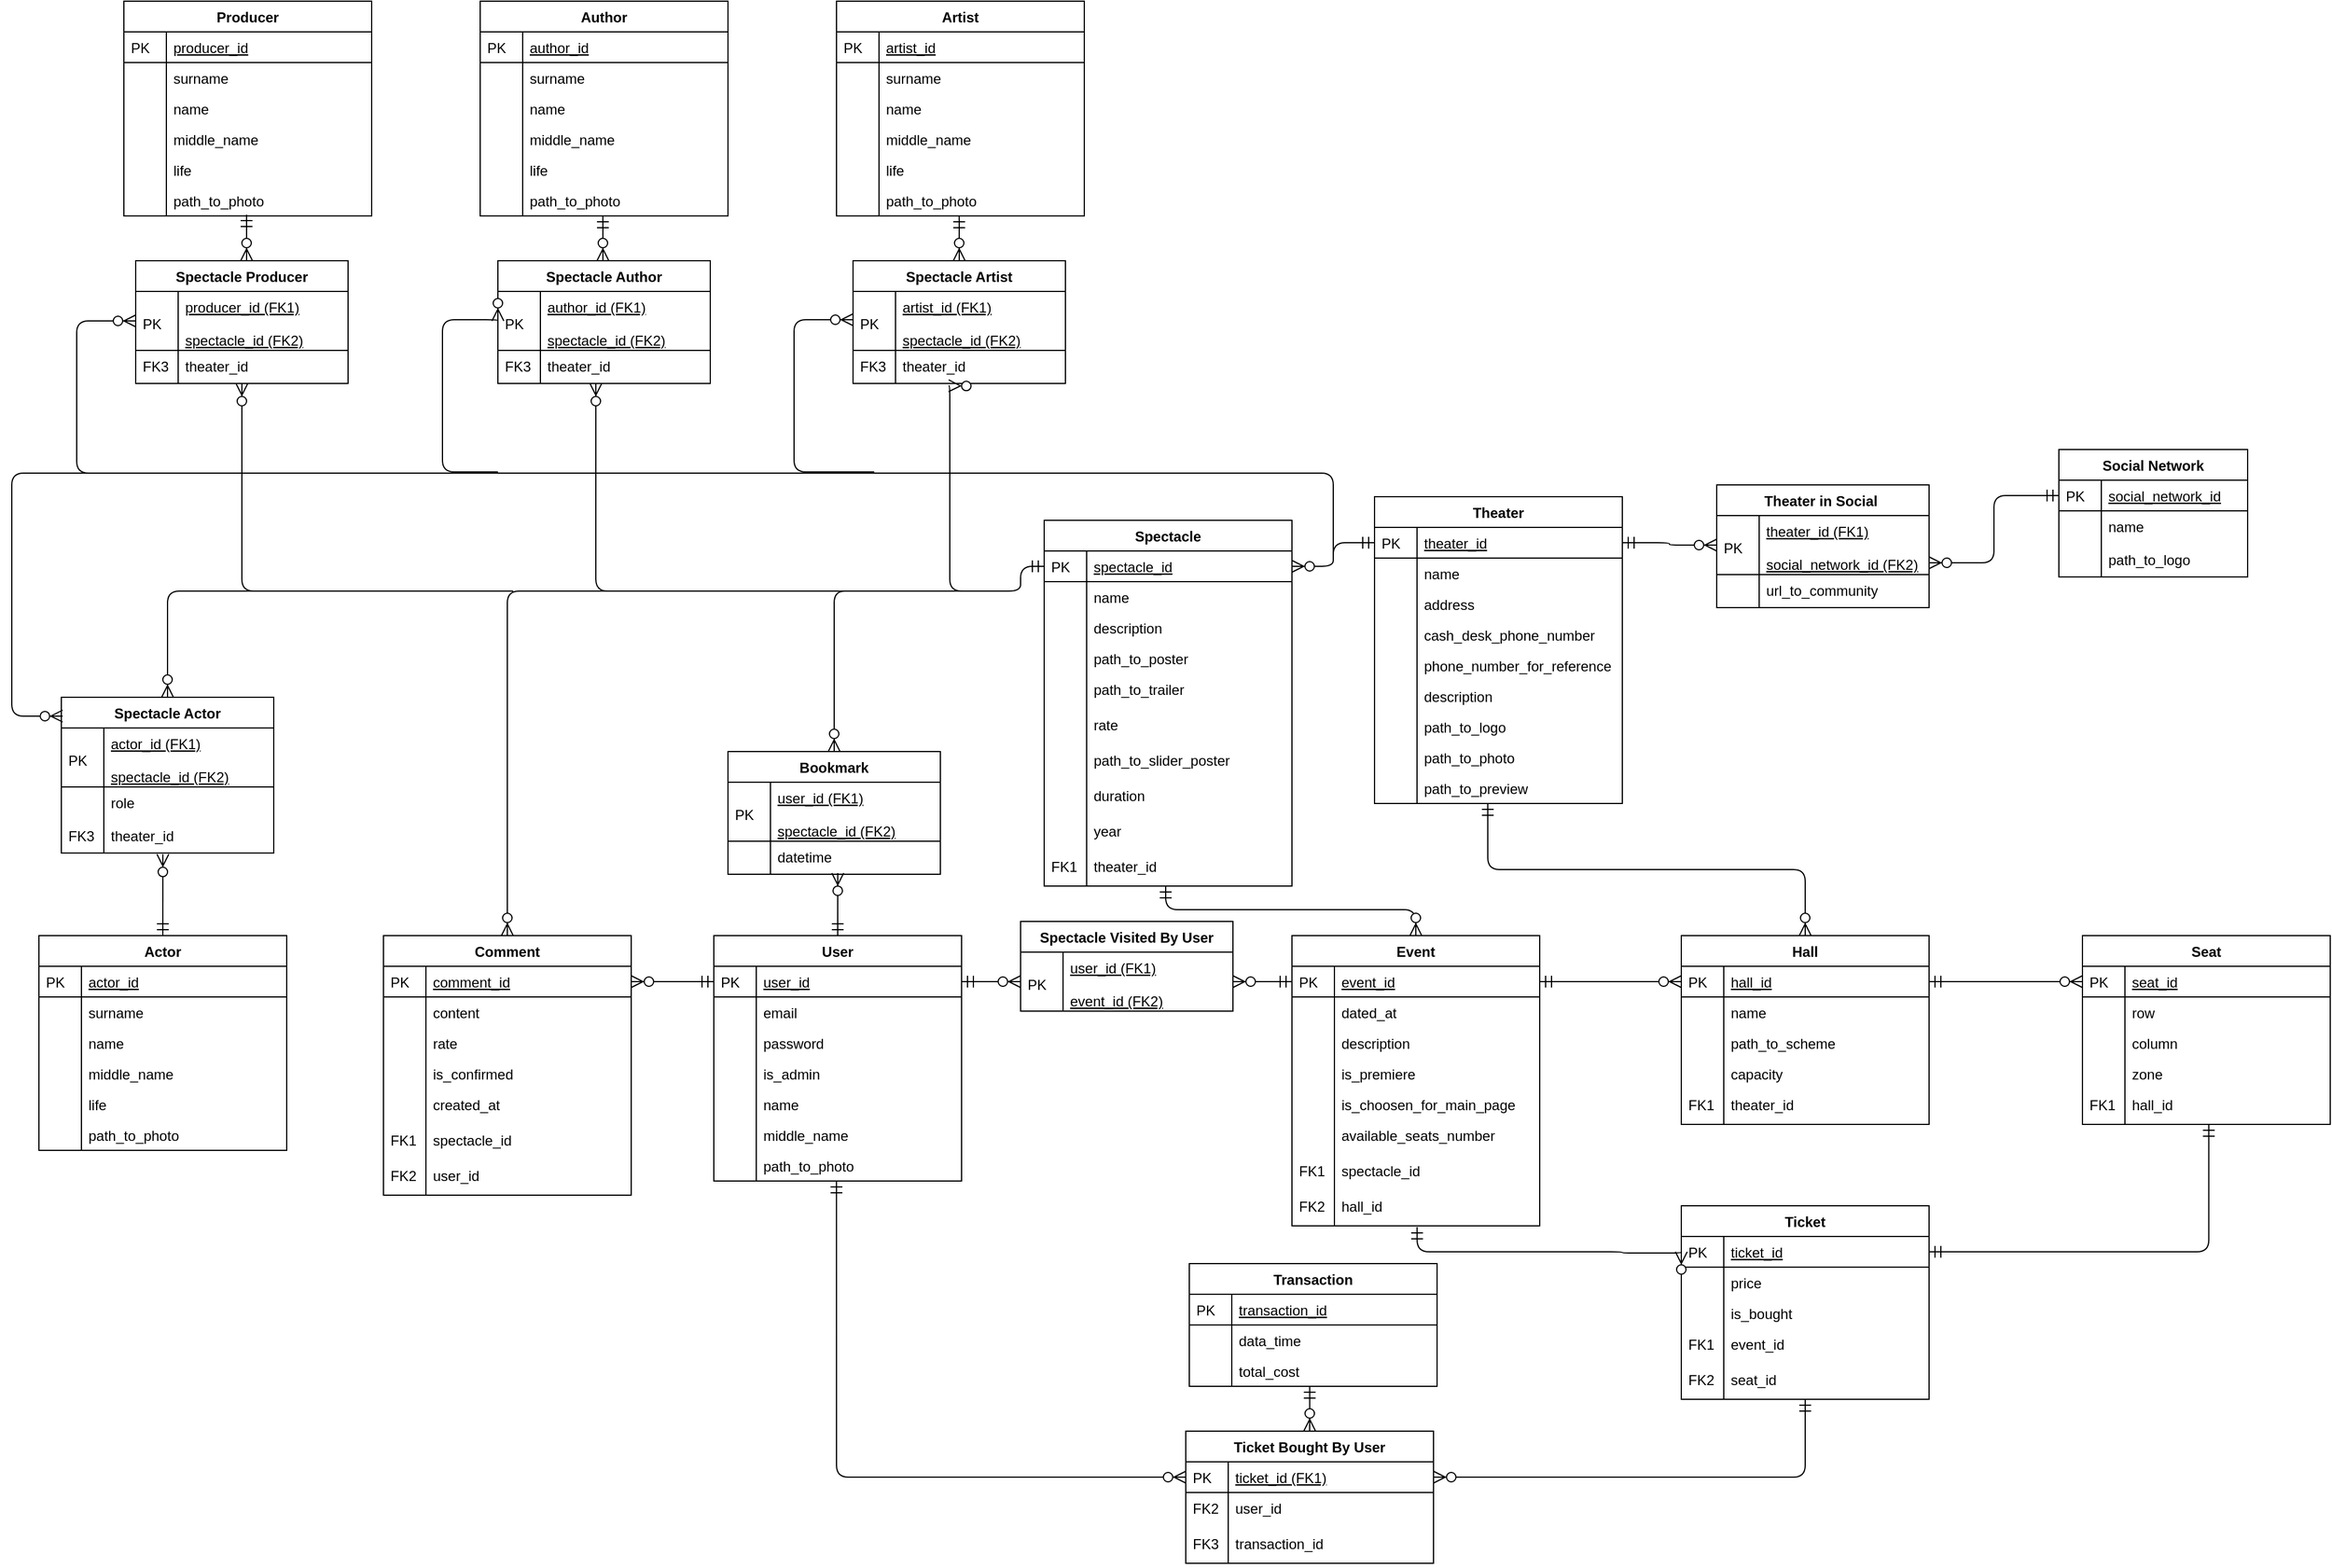 <mxfile version="13.1.1" type="device"><diagram id="C5RBs43oDa-KdzZeNtuy" name="Page-1"><mxGraphModel dx="3080" dy="1963" grid="1" gridSize="10" guides="1" tooltips="1" connect="1" arrows="1" fold="1" page="1" pageScale="1" pageWidth="827" pageHeight="1169" math="0" shadow="0"><root><mxCell id="WIyWlLk6GJQsqaUBKTNV-0"/><mxCell id="WIyWlLk6GJQsqaUBKTNV-1" parent="WIyWlLk6GJQsqaUBKTNV-0"/><mxCell id="zkfFHV4jXpPFQw0GAbJ--63" value="" style="edgeStyle=orthogonalEdgeStyle;endArrow=ERzeroToMany;startArrow=ERmandOne;shadow=0;strokeWidth=1;endSize=8;startSize=8;" parent="WIyWlLk6GJQsqaUBKTNV-1" source="zkfFHV4jXpPFQw0GAbJ--52" target="zkfFHV4jXpPFQw0GAbJ--57" edge="1"><mxGeometry width="100" height="100" relative="1" as="geometry"><mxPoint x="310" y="390" as="sourcePoint"/><mxPoint x="410" y="290" as="targetPoint"/></mxGeometry></mxCell><mxCell id="UJzef82UEoIzEbgM6dhC-22" value="url_to_community" style="shape=partialRectangle;top=0;left=0;right=0;bottom=0;align=left;verticalAlign=top;fillColor=none;spacingLeft=40;spacingRight=4;overflow=hidden;rotatable=0;points=[[0,0.5],[1,0.5]];portConstraint=eastwest;dropTarget=0;rounded=0;shadow=0;strokeWidth=1;" parent="WIyWlLk6GJQsqaUBKTNV-1" vertex="1"><mxGeometry x="400" y="156" width="160" height="28" as="geometry"/></mxCell><mxCell id="UJzef82UEoIzEbgM6dhC-23" value="" style="shape=partialRectangle;top=0;left=0;bottom=0;fillColor=none;align=left;verticalAlign=top;spacingLeft=4;spacingRight=4;overflow=hidden;rotatable=0;points=[];portConstraint=eastwest;part=1;" parent="UJzef82UEoIzEbgM6dhC-22" vertex="1" connectable="0"><mxGeometry width="36" height="28" as="geometry"/></mxCell><mxCell id="zkfFHV4jXpPFQw0GAbJ--56" value="Theater in Social " style="swimlane;fontStyle=1;childLayout=stackLayout;horizontal=1;startSize=26;horizontalStack=0;resizeParent=1;resizeLast=0;collapsible=1;marginBottom=0;rounded=0;shadow=0;strokeWidth=1;" parent="WIyWlLk6GJQsqaUBKTNV-1" vertex="1"><mxGeometry x="400" y="80" width="180" height="104" as="geometry"><mxRectangle x="260" y="80" width="160" height="26" as="alternateBounds"/></mxGeometry></mxCell><mxCell id="zkfFHV4jXpPFQw0GAbJ--57" value="theater_id (FK1)&#10;&#10;social_network_id (FK2)" style="shape=partialRectangle;top=0;left=0;right=0;bottom=1;align=left;verticalAlign=top;fillColor=none;spacingLeft=40;spacingRight=4;overflow=hidden;rotatable=0;points=[[0,0.5],[1,0.5]];portConstraint=eastwest;dropTarget=0;rounded=0;shadow=0;strokeWidth=1;fontStyle=4" parent="zkfFHV4jXpPFQw0GAbJ--56" vertex="1"><mxGeometry y="26" width="180" height="50" as="geometry"/></mxCell><mxCell id="zkfFHV4jXpPFQw0GAbJ--58" value="&#10;PK" style="shape=partialRectangle;top=0;left=0;bottom=0;fillColor=none;align=left;verticalAlign=top;spacingLeft=4;spacingRight=4;overflow=hidden;rotatable=0;points=[];portConstraint=eastwest;part=1;" parent="zkfFHV4jXpPFQw0GAbJ--57" vertex="1" connectable="0"><mxGeometry width="36" height="50" as="geometry"/></mxCell><mxCell id="UJzef82UEoIzEbgM6dhC-25" value="" style="edgeStyle=orthogonalEdgeStyle;endArrow=ERzeroToMany;startArrow=ERmandOne;shadow=0;strokeWidth=1;endSize=8;startSize=8;exitX=0;exitY=0.5;exitDx=0;exitDy=0;entryX=1;entryY=0.8;entryDx=0;entryDy=0;entryPerimeter=0;" parent="WIyWlLk6GJQsqaUBKTNV-1" source="UJzef82UEoIzEbgM6dhC-11" target="zkfFHV4jXpPFQw0GAbJ--57" edge="1"><mxGeometry width="100" height="100" relative="1" as="geometry"><mxPoint x="610" y="138" as="sourcePoint"/><mxPoint x="690" y="100" as="targetPoint"/></mxGeometry></mxCell><mxCell id="UJzef82UEoIzEbgM6dhC-10" value="Social Network" style="swimlane;fontStyle=1;childLayout=stackLayout;horizontal=1;startSize=26;horizontalStack=0;resizeParent=1;resizeLast=0;collapsible=1;marginBottom=0;rounded=0;shadow=0;strokeWidth=1;" parent="WIyWlLk6GJQsqaUBKTNV-1" vertex="1"><mxGeometry x="690" y="50" width="160" height="108" as="geometry"><mxRectangle x="260" y="80" width="160" height="26" as="alternateBounds"/></mxGeometry></mxCell><mxCell id="UJzef82UEoIzEbgM6dhC-11" value="social_network_id" style="shape=partialRectangle;top=0;left=0;right=0;bottom=1;align=left;verticalAlign=top;fillColor=none;spacingLeft=40;spacingRight=4;overflow=hidden;rotatable=0;points=[[0,0.5],[1,0.5]];portConstraint=eastwest;dropTarget=0;rounded=0;shadow=0;strokeWidth=1;fontStyle=4" parent="UJzef82UEoIzEbgM6dhC-10" vertex="1"><mxGeometry y="26" width="160" height="26" as="geometry"/></mxCell><mxCell id="UJzef82UEoIzEbgM6dhC-12" value="PK" style="shape=partialRectangle;top=0;left=0;bottom=0;fillColor=none;align=left;verticalAlign=top;spacingLeft=4;spacingRight=4;overflow=hidden;rotatable=0;points=[];portConstraint=eastwest;part=1;" parent="UJzef82UEoIzEbgM6dhC-11" vertex="1" connectable="0"><mxGeometry width="36" height="26" as="geometry"/></mxCell><mxCell id="UJzef82UEoIzEbgM6dhC-15" value="name" style="shape=partialRectangle;top=0;left=0;right=0;bottom=0;align=left;verticalAlign=top;fillColor=none;spacingLeft=40;spacingRight=4;overflow=hidden;rotatable=0;points=[[0,0.5],[1,0.5]];portConstraint=eastwest;dropTarget=0;rounded=0;shadow=0;strokeWidth=1;" parent="UJzef82UEoIzEbgM6dhC-10" vertex="1"><mxGeometry y="52" width="160" height="28" as="geometry"/></mxCell><mxCell id="UJzef82UEoIzEbgM6dhC-16" value="" style="shape=partialRectangle;top=0;left=0;bottom=0;fillColor=none;align=left;verticalAlign=top;spacingLeft=4;spacingRight=4;overflow=hidden;rotatable=0;points=[];portConstraint=eastwest;part=1;" parent="UJzef82UEoIzEbgM6dhC-15" vertex="1" connectable="0"><mxGeometry width="36" height="28" as="geometry"/></mxCell><mxCell id="BIvg4nY_I80kk7YJidiz-4" value="path_to_logo" style="shape=partialRectangle;top=0;left=0;right=0;bottom=0;align=left;verticalAlign=top;fillColor=none;spacingLeft=40;spacingRight=4;overflow=hidden;rotatable=0;points=[[0,0.5],[1,0.5]];portConstraint=eastwest;dropTarget=0;rounded=0;shadow=0;strokeWidth=1;" parent="UJzef82UEoIzEbgM6dhC-10" vertex="1"><mxGeometry y="80" width="160" height="28" as="geometry"/></mxCell><mxCell id="BIvg4nY_I80kk7YJidiz-5" value="" style="shape=partialRectangle;top=0;left=0;bottom=0;fillColor=none;align=left;verticalAlign=top;spacingLeft=4;spacingRight=4;overflow=hidden;rotatable=0;points=[];portConstraint=eastwest;part=1;" parent="BIvg4nY_I80kk7YJidiz-4" vertex="1" connectable="0"><mxGeometry width="36" height="28" as="geometry"/></mxCell><mxCell id="UJzef82UEoIzEbgM6dhC-42" value="" style="edgeStyle=orthogonalEdgeStyle;endArrow=ERzeroToMany;startArrow=ERmandOne;shadow=0;strokeWidth=1;endSize=8;startSize=8;entryX=0.5;entryY=0;entryDx=0;entryDy=0;exitX=0.457;exitY=1;exitDx=0;exitDy=0;exitPerimeter=0;" parent="WIyWlLk6GJQsqaUBKTNV-1" source="BIvg4nY_I80kk7YJidiz-2" target="UJzef82UEoIzEbgM6dhC-26" edge="1"><mxGeometry width="100" height="100" relative="1" as="geometry"><mxPoint x="200" y="390" as="sourcePoint"/><mxPoint x="380" y="338" as="targetPoint"/></mxGeometry></mxCell><mxCell id="UJzef82UEoIzEbgM6dhC-54" value="" style="edgeStyle=orthogonalEdgeStyle;endArrow=ERzeroToMany;startArrow=ERmandOne;shadow=0;strokeWidth=1;endSize=8;startSize=8;exitX=1;exitY=0.5;exitDx=0;exitDy=0;entryX=0;entryY=0.5;entryDx=0;entryDy=0;" parent="WIyWlLk6GJQsqaUBKTNV-1" source="UJzef82UEoIzEbgM6dhC-27" target="UJzef82UEoIzEbgM6dhC-44" edge="1"><mxGeometry width="100" height="100" relative="1" as="geometry"><mxPoint x="590" y="500" as="sourcePoint"/><mxPoint x="670" y="462" as="targetPoint"/></mxGeometry></mxCell><mxCell id="UJzef82UEoIzEbgM6dhC-72" value="" style="edgeStyle=orthogonalEdgeStyle;endArrow=ERzeroToMany;startArrow=ERmandOne;shadow=0;strokeWidth=1;endSize=8;startSize=8;entryX=1;entryY=0.5;entryDx=0;entryDy=0;exitX=0;exitY=0.5;exitDx=0;exitDy=0;" parent="WIyWlLk6GJQsqaUBKTNV-1" source="zkfFHV4jXpPFQw0GAbJ--52" target="UJzef82UEoIzEbgM6dhC-56" edge="1"><mxGeometry width="100" height="100" relative="1" as="geometry"><mxPoint x="20" y="88" as="sourcePoint"/><mxPoint x="100" y="50" as="targetPoint"/><Array as="points"><mxPoint x="75" y="129"/><mxPoint x="75" y="149"/></Array></mxGeometry></mxCell><mxCell id="UJzef82UEoIzEbgM6dhC-109" value="" style="edgeStyle=orthogonalEdgeStyle;endArrow=ERmandOne;startArrow=ERmandOne;shadow=0;strokeWidth=1;endSize=8;startSize=8;exitX=1;exitY=0.5;exitDx=0;exitDy=0;entryX=0.51;entryY=1;entryDx=0;entryDy=0;entryPerimeter=0;endFill=0;" parent="WIyWlLk6GJQsqaUBKTNV-1" source="UJzef82UEoIzEbgM6dhC-91" target="UJzef82UEoIzEbgM6dhC-52" edge="1"><mxGeometry width="100" height="100" relative="1" as="geometry"><mxPoint x="615" y="722" as="sourcePoint"/><mxPoint x="745" y="722" as="targetPoint"/></mxGeometry></mxCell><mxCell id="UJzef82UEoIzEbgM6dhC-155" value="" style="edgeStyle=orthogonalEdgeStyle;endArrow=ERzeroToMany;startArrow=ERmandOne;shadow=0;strokeWidth=1;endSize=8;startSize=8;exitX=0.5;exitY=1;exitDx=0;exitDy=0;exitPerimeter=0;entryX=1;entryY=0.5;entryDx=0;entryDy=0;" parent="WIyWlLk6GJQsqaUBKTNV-1" source="UJzef82UEoIzEbgM6dhC-103" target="UJzef82UEoIzEbgM6dhC-141" edge="1"><mxGeometry width="100" height="100" relative="1" as="geometry"><mxPoint x="614" y="920.498" as="sourcePoint"/><mxPoint x="681.98" y="991.51" as="targetPoint"/></mxGeometry></mxCell><mxCell id="UJzef82UEoIzEbgM6dhC-156" value="" style="edgeStyle=orthogonalEdgeStyle;endArrow=ERzeroToMany;startArrow=ERmandOne;shadow=0;strokeWidth=1;endSize=8;startSize=8;exitX=0.495;exitY=1;exitDx=0;exitDy=0;entryX=0;entryY=0.5;entryDx=0;entryDy=0;exitPerimeter=0;" parent="WIyWlLk6GJQsqaUBKTNV-1" source="UJzef82UEoIzEbgM6dhC-138" target="UJzef82UEoIzEbgM6dhC-141" edge="1"><mxGeometry width="100" height="100" relative="1" as="geometry"><mxPoint x="100" y="832" as="sourcePoint"/><mxPoint x="180" y="794" as="targetPoint"/></mxGeometry></mxCell><mxCell id="UJzef82UEoIzEbgM6dhC-158" value="" style="edgeStyle=orthogonalEdgeStyle;endArrow=ERzeroToMany;startArrow=ERmandOne;shadow=0;strokeWidth=1;endSize=8;startSize=8;exitX=0.486;exitY=1;exitDx=0;exitDy=0;exitPerimeter=0;entryX=0.5;entryY=0;entryDx=0;entryDy=0;" parent="WIyWlLk6GJQsqaUBKTNV-1" source="UJzef82UEoIzEbgM6dhC-115" target="UJzef82UEoIzEbgM6dhC-140" edge="1"><mxGeometry width="100" height="100" relative="1" as="geometry"><mxPoint x="695" y="962" as="sourcePoint"/><mxPoint y="867" as="targetPoint"/></mxGeometry></mxCell><mxCell id="UJzef82UEoIzEbgM6dhC-159" value="" style="edgeStyle=orthogonalEdgeStyle;endArrow=ERzeroToMany;startArrow=ERmandOne;shadow=0;strokeWidth=1;endSize=8;startSize=8;exitX=1;exitY=0.5;exitDx=0;exitDy=0;entryX=0;entryY=0.5;entryDx=0;entryDy=0;" parent="WIyWlLk6GJQsqaUBKTNV-1" source="UJzef82UEoIzEbgM6dhC-74" target="UJzef82UEoIzEbgM6dhC-27" edge="1"><mxGeometry width="100" height="100" relative="1" as="geometry"><mxPoint x="300.0" y="492" as="sourcePoint"/><mxPoint x="332.1" y="551.01" as="targetPoint"/></mxGeometry></mxCell><mxCell id="UJzef82UEoIzEbgM6dhC-175" value="" style="edgeStyle=orthogonalEdgeStyle;endArrow=ERzeroToMany;startArrow=ERmandOne;shadow=0;strokeWidth=1;endSize=8;startSize=8;exitX=0;exitY=0.5;exitDx=0;exitDy=0;entryX=0.5;entryY=0;entryDx=0;entryDy=0;" parent="WIyWlLk6GJQsqaUBKTNV-1" source="UJzef82UEoIzEbgM6dhC-56" target="UJzef82UEoIzEbgM6dhC-160" edge="1"><mxGeometry width="100" height="100" relative="1" as="geometry"><mxPoint x="-310.0" y="180" as="sourcePoint"/><mxPoint x="-277.9" y="239.01" as="targetPoint"/><Array as="points"><mxPoint x="-190" y="170"/><mxPoint x="-625" y="170"/></Array></mxGeometry></mxCell><mxCell id="UJzef82UEoIzEbgM6dhC-176" value="" style="edgeStyle=orthogonalEdgeStyle;endArrow=ERzeroToMany;startArrow=ERmandOne;shadow=0;strokeWidth=1;endSize=8;startSize=8;exitX=0;exitY=0.5;exitDx=0;exitDy=0;entryX=1;entryY=0.5;entryDx=0;entryDy=0;" parent="WIyWlLk6GJQsqaUBKTNV-1" source="UJzef82UEoIzEbgM6dhC-126" target="UJzef82UEoIzEbgM6dhC-161" edge="1"><mxGeometry width="100" height="100" relative="1" as="geometry"><mxPoint x="-140" y="660" as="sourcePoint"/><mxPoint x="-190" y="710" as="targetPoint"/></mxGeometry></mxCell><mxCell id="UJzef82UEoIzEbgM6dhC-125" value="User" style="swimlane;fontStyle=1;childLayout=stackLayout;horizontal=1;startSize=26;horizontalStack=0;resizeParent=1;resizeLast=0;collapsible=1;marginBottom=0;rounded=0;shadow=0;strokeWidth=1;" parent="WIyWlLk6GJQsqaUBKTNV-1" vertex="1"><mxGeometry x="-450" y="462" width="210" height="208" as="geometry"><mxRectangle x="20" y="80" width="160" height="26" as="alternateBounds"/></mxGeometry></mxCell><mxCell id="UJzef82UEoIzEbgM6dhC-126" value="user_id" style="shape=partialRectangle;top=0;left=0;right=0;bottom=1;align=left;verticalAlign=top;fillColor=none;spacingLeft=40;spacingRight=4;overflow=hidden;rotatable=0;points=[[0,0.5],[1,0.5]];portConstraint=eastwest;dropTarget=0;rounded=0;shadow=0;strokeWidth=1;fontStyle=4" parent="UJzef82UEoIzEbgM6dhC-125" vertex="1"><mxGeometry y="26" width="210" height="26" as="geometry"/></mxCell><mxCell id="UJzef82UEoIzEbgM6dhC-127" value="PK" style="shape=partialRectangle;top=0;left=0;bottom=0;fillColor=none;align=left;verticalAlign=top;spacingLeft=4;spacingRight=4;overflow=hidden;rotatable=0;points=[];portConstraint=eastwest;part=1;" parent="UJzef82UEoIzEbgM6dhC-126" vertex="1" connectable="0"><mxGeometry width="36" height="26" as="geometry"/></mxCell><mxCell id="UJzef82UEoIzEbgM6dhC-128" value="email" style="shape=partialRectangle;top=0;left=0;right=0;bottom=0;align=left;verticalAlign=top;fillColor=none;spacingLeft=40;spacingRight=4;overflow=hidden;rotatable=0;points=[[0,0.5],[1,0.5]];portConstraint=eastwest;dropTarget=0;rounded=0;shadow=0;strokeWidth=1;" parent="UJzef82UEoIzEbgM6dhC-125" vertex="1"><mxGeometry y="52" width="210" height="26" as="geometry"/></mxCell><mxCell id="UJzef82UEoIzEbgM6dhC-129" value="" style="shape=partialRectangle;top=0;left=0;bottom=0;fillColor=none;align=left;verticalAlign=top;spacingLeft=4;spacingRight=4;overflow=hidden;rotatable=0;points=[];portConstraint=eastwest;part=1;" parent="UJzef82UEoIzEbgM6dhC-128" vertex="1" connectable="0"><mxGeometry width="36" height="26" as="geometry"/></mxCell><mxCell id="UJzef82UEoIzEbgM6dhC-130" value="password" style="shape=partialRectangle;top=0;left=0;right=0;bottom=0;align=left;verticalAlign=top;fillColor=none;spacingLeft=40;spacingRight=4;overflow=hidden;rotatable=0;points=[[0,0.5],[1,0.5]];portConstraint=eastwest;dropTarget=0;rounded=0;shadow=0;strokeWidth=1;" parent="UJzef82UEoIzEbgM6dhC-125" vertex="1"><mxGeometry y="78" width="210" height="26" as="geometry"/></mxCell><mxCell id="UJzef82UEoIzEbgM6dhC-131" value="" style="shape=partialRectangle;top=0;left=0;bottom=0;fillColor=none;align=left;verticalAlign=top;spacingLeft=4;spacingRight=4;overflow=hidden;rotatable=0;points=[];portConstraint=eastwest;part=1;" parent="UJzef82UEoIzEbgM6dhC-130" vertex="1" connectable="0"><mxGeometry width="36" height="26" as="geometry"/></mxCell><mxCell id="UJzef82UEoIzEbgM6dhC-132" value="is_admin" style="shape=partialRectangle;top=0;left=0;right=0;bottom=0;align=left;verticalAlign=top;fillColor=none;spacingLeft=40;spacingRight=4;overflow=hidden;rotatable=0;points=[[0,0.5],[1,0.5]];portConstraint=eastwest;dropTarget=0;rounded=0;shadow=0;strokeWidth=1;" parent="UJzef82UEoIzEbgM6dhC-125" vertex="1"><mxGeometry y="104" width="210" height="26" as="geometry"/></mxCell><mxCell id="UJzef82UEoIzEbgM6dhC-133" value="" style="shape=partialRectangle;top=0;left=0;bottom=0;fillColor=none;align=left;verticalAlign=top;spacingLeft=4;spacingRight=4;overflow=hidden;rotatable=0;points=[];portConstraint=eastwest;part=1;" parent="UJzef82UEoIzEbgM6dhC-132" vertex="1" connectable="0"><mxGeometry width="36" height="26" as="geometry"/></mxCell><mxCell id="UJzef82UEoIzEbgM6dhC-134" value="name" style="shape=partialRectangle;top=0;left=0;right=0;bottom=0;align=left;verticalAlign=top;fillColor=none;spacingLeft=40;spacingRight=4;overflow=hidden;rotatable=0;points=[[0,0.5],[1,0.5]];portConstraint=eastwest;dropTarget=0;rounded=0;shadow=0;strokeWidth=1;" parent="UJzef82UEoIzEbgM6dhC-125" vertex="1"><mxGeometry y="130" width="210" height="26" as="geometry"/></mxCell><mxCell id="UJzef82UEoIzEbgM6dhC-135" value="" style="shape=partialRectangle;top=0;left=0;bottom=0;fillColor=none;align=left;verticalAlign=top;spacingLeft=4;spacingRight=4;overflow=hidden;rotatable=0;points=[];portConstraint=eastwest;part=1;" parent="UJzef82UEoIzEbgM6dhC-134" vertex="1" connectable="0"><mxGeometry width="36" height="26" as="geometry"/></mxCell><mxCell id="UJzef82UEoIzEbgM6dhC-136" value="middle_name" style="shape=partialRectangle;top=0;left=0;right=0;bottom=0;align=left;verticalAlign=top;fillColor=none;spacingLeft=40;spacingRight=4;overflow=hidden;rotatable=0;points=[[0,0.5],[1,0.5]];portConstraint=eastwest;dropTarget=0;rounded=0;shadow=0;strokeWidth=1;" parent="UJzef82UEoIzEbgM6dhC-125" vertex="1"><mxGeometry y="156" width="210" height="26" as="geometry"/></mxCell><mxCell id="UJzef82UEoIzEbgM6dhC-137" value="" style="shape=partialRectangle;top=0;left=0;bottom=0;fillColor=none;align=left;verticalAlign=top;spacingLeft=4;spacingRight=4;overflow=hidden;rotatable=0;points=[];portConstraint=eastwest;part=1;" parent="UJzef82UEoIzEbgM6dhC-136" vertex="1" connectable="0"><mxGeometry width="36" height="26" as="geometry"/></mxCell><mxCell id="UJzef82UEoIzEbgM6dhC-138" value="path_to_photo" style="shape=partialRectangle;top=0;left=0;right=0;bottom=0;align=left;verticalAlign=top;fillColor=none;spacingLeft=40;spacingRight=4;overflow=hidden;rotatable=0;points=[[0,0.5],[1,0.5]];portConstraint=eastwest;dropTarget=0;rounded=0;shadow=0;strokeWidth=1;" parent="UJzef82UEoIzEbgM6dhC-125" vertex="1"><mxGeometry y="182" width="210" height="26" as="geometry"/></mxCell><mxCell id="UJzef82UEoIzEbgM6dhC-139" value="" style="shape=partialRectangle;top=0;left=0;bottom=0;fillColor=none;align=left;verticalAlign=top;spacingLeft=4;spacingRight=4;overflow=hidden;rotatable=0;points=[];portConstraint=eastwest;part=1;" parent="UJzef82UEoIzEbgM6dhC-138" vertex="1" connectable="0"><mxGeometry width="36" height="26" as="geometry"/></mxCell><mxCell id="UJzef82UEoIzEbgM6dhC-160" value="Comment" style="swimlane;fontStyle=1;childLayout=stackLayout;horizontal=1;startSize=26;horizontalStack=0;resizeParent=1;resizeLast=0;collapsible=1;marginBottom=0;rounded=0;shadow=0;strokeWidth=1;" parent="WIyWlLk6GJQsqaUBKTNV-1" vertex="1"><mxGeometry x="-730" y="462" width="210" height="220" as="geometry"><mxRectangle x="20" y="80" width="160" height="26" as="alternateBounds"/></mxGeometry></mxCell><mxCell id="UJzef82UEoIzEbgM6dhC-161" value="comment_id" style="shape=partialRectangle;top=0;left=0;right=0;bottom=1;align=left;verticalAlign=top;fillColor=none;spacingLeft=40;spacingRight=4;overflow=hidden;rotatable=0;points=[[0,0.5],[1,0.5]];portConstraint=eastwest;dropTarget=0;rounded=0;shadow=0;strokeWidth=1;fontStyle=4" parent="UJzef82UEoIzEbgM6dhC-160" vertex="1"><mxGeometry y="26" width="210" height="26" as="geometry"/></mxCell><mxCell id="UJzef82UEoIzEbgM6dhC-162" value="PK" style="shape=partialRectangle;top=0;left=0;bottom=0;fillColor=none;align=left;verticalAlign=top;spacingLeft=4;spacingRight=4;overflow=hidden;rotatable=0;points=[];portConstraint=eastwest;part=1;" parent="UJzef82UEoIzEbgM6dhC-161" vertex="1" connectable="0"><mxGeometry width="36" height="26" as="geometry"/></mxCell><mxCell id="UJzef82UEoIzEbgM6dhC-163" value="content" style="shape=partialRectangle;top=0;left=0;right=0;bottom=0;align=left;verticalAlign=top;fillColor=none;spacingLeft=40;spacingRight=4;overflow=hidden;rotatable=0;points=[[0,0.5],[1,0.5]];portConstraint=eastwest;dropTarget=0;rounded=0;shadow=0;strokeWidth=1;" parent="UJzef82UEoIzEbgM6dhC-160" vertex="1"><mxGeometry y="52" width="210" height="26" as="geometry"/></mxCell><mxCell id="UJzef82UEoIzEbgM6dhC-164" value="" style="shape=partialRectangle;top=0;left=0;bottom=0;fillColor=none;align=left;verticalAlign=top;spacingLeft=4;spacingRight=4;overflow=hidden;rotatable=0;points=[];portConstraint=eastwest;part=1;" parent="UJzef82UEoIzEbgM6dhC-163" vertex="1" connectable="0"><mxGeometry width="36" height="26" as="geometry"/></mxCell><mxCell id="UJzef82UEoIzEbgM6dhC-165" value="rate" style="shape=partialRectangle;top=0;left=0;right=0;bottom=0;align=left;verticalAlign=top;fillColor=none;spacingLeft=40;spacingRight=4;overflow=hidden;rotatable=0;points=[[0,0.5],[1,0.5]];portConstraint=eastwest;dropTarget=0;rounded=0;shadow=0;strokeWidth=1;" parent="UJzef82UEoIzEbgM6dhC-160" vertex="1"><mxGeometry y="78" width="210" height="26" as="geometry"/></mxCell><mxCell id="UJzef82UEoIzEbgM6dhC-166" value="" style="shape=partialRectangle;top=0;left=0;bottom=0;fillColor=none;align=left;verticalAlign=top;spacingLeft=4;spacingRight=4;overflow=hidden;rotatable=0;points=[];portConstraint=eastwest;part=1;" parent="UJzef82UEoIzEbgM6dhC-165" vertex="1" connectable="0"><mxGeometry width="36" height="26" as="geometry"/></mxCell><mxCell id="UJzef82UEoIzEbgM6dhC-167" value="is_confirmed" style="shape=partialRectangle;top=0;left=0;right=0;bottom=0;align=left;verticalAlign=top;fillColor=none;spacingLeft=40;spacingRight=4;overflow=hidden;rotatable=0;points=[[0,0.5],[1,0.5]];portConstraint=eastwest;dropTarget=0;rounded=0;shadow=0;strokeWidth=1;" parent="UJzef82UEoIzEbgM6dhC-160" vertex="1"><mxGeometry y="104" width="210" height="26" as="geometry"/></mxCell><mxCell id="UJzef82UEoIzEbgM6dhC-168" value="" style="shape=partialRectangle;top=0;left=0;bottom=0;fillColor=none;align=left;verticalAlign=top;spacingLeft=4;spacingRight=4;overflow=hidden;rotatable=0;points=[];portConstraint=eastwest;part=1;" parent="UJzef82UEoIzEbgM6dhC-167" vertex="1" connectable="0"><mxGeometry width="36" height="26" as="geometry"/></mxCell><mxCell id="UJzef82UEoIzEbgM6dhC-169" value="created_at" style="shape=partialRectangle;top=0;left=0;right=0;bottom=0;align=left;verticalAlign=top;fillColor=none;spacingLeft=40;spacingRight=4;overflow=hidden;rotatable=0;points=[[0,0.5],[1,0.5]];portConstraint=eastwest;dropTarget=0;rounded=0;shadow=0;strokeWidth=1;" parent="UJzef82UEoIzEbgM6dhC-160" vertex="1"><mxGeometry y="130" width="210" height="30" as="geometry"/></mxCell><mxCell id="UJzef82UEoIzEbgM6dhC-170" value="" style="shape=partialRectangle;top=0;left=0;bottom=0;fillColor=none;align=left;verticalAlign=top;spacingLeft=4;spacingRight=4;overflow=hidden;rotatable=0;points=[];portConstraint=eastwest;part=1;" parent="UJzef82UEoIzEbgM6dhC-169" vertex="1" connectable="0"><mxGeometry width="36" height="30.0" as="geometry"/></mxCell><mxCell id="UJzef82UEoIzEbgM6dhC-171" value="spectacle_id" style="shape=partialRectangle;top=0;left=0;right=0;bottom=0;align=left;verticalAlign=top;fillColor=none;spacingLeft=40;spacingRight=4;overflow=hidden;rotatable=0;points=[[0,0.5],[1,0.5]];portConstraint=eastwest;dropTarget=0;rounded=0;shadow=0;strokeWidth=1;" parent="UJzef82UEoIzEbgM6dhC-160" vertex="1"><mxGeometry y="160" width="210" height="30" as="geometry"/></mxCell><mxCell id="UJzef82UEoIzEbgM6dhC-172" value="FK1" style="shape=partialRectangle;top=0;left=0;bottom=0;fillColor=none;align=left;verticalAlign=top;spacingLeft=4;spacingRight=4;overflow=hidden;rotatable=0;points=[];portConstraint=eastwest;part=1;" parent="UJzef82UEoIzEbgM6dhC-171" vertex="1" connectable="0"><mxGeometry width="36" height="30.0" as="geometry"/></mxCell><mxCell id="UJzef82UEoIzEbgM6dhC-173" value="user_id" style="shape=partialRectangle;top=0;left=0;right=0;bottom=0;align=left;verticalAlign=top;fillColor=none;spacingLeft=40;spacingRight=4;overflow=hidden;rotatable=0;points=[[0,0.5],[1,0.5]];portConstraint=eastwest;dropTarget=0;rounded=0;shadow=0;strokeWidth=1;" parent="UJzef82UEoIzEbgM6dhC-160" vertex="1"><mxGeometry y="190" width="210" height="30" as="geometry"/></mxCell><mxCell id="UJzef82UEoIzEbgM6dhC-174" value="FK2" style="shape=partialRectangle;top=0;left=0;bottom=0;fillColor=none;align=left;verticalAlign=top;spacingLeft=4;spacingRight=4;overflow=hidden;rotatable=0;points=[];portConstraint=eastwest;part=1;" parent="UJzef82UEoIzEbgM6dhC-173" vertex="1" connectable="0"><mxGeometry width="36" height="30.0" as="geometry"/></mxCell><mxCell id="UJzef82UEoIzEbgM6dhC-179" value="Bookmark" style="swimlane;fontStyle=1;childLayout=stackLayout;horizontal=1;startSize=26;horizontalStack=0;resizeParent=1;resizeLast=0;collapsible=1;marginBottom=0;rounded=0;shadow=0;strokeWidth=1;" parent="WIyWlLk6GJQsqaUBKTNV-1" vertex="1"><mxGeometry x="-438" y="306" width="180" height="104" as="geometry"><mxRectangle x="260" y="80" width="160" height="26" as="alternateBounds"/></mxGeometry></mxCell><mxCell id="UJzef82UEoIzEbgM6dhC-180" value="user_id (FK1)&#10;&#10;spectacle_id (FK2)" style="shape=partialRectangle;top=0;left=0;right=0;bottom=1;align=left;verticalAlign=top;fillColor=none;spacingLeft=40;spacingRight=4;overflow=hidden;rotatable=0;points=[[0,0.5],[1,0.5]];portConstraint=eastwest;dropTarget=0;rounded=0;shadow=0;strokeWidth=1;fontStyle=4" parent="UJzef82UEoIzEbgM6dhC-179" vertex="1"><mxGeometry y="26" width="180" height="50" as="geometry"/></mxCell><mxCell id="UJzef82UEoIzEbgM6dhC-181" value="&#10;PK" style="shape=partialRectangle;top=0;left=0;bottom=0;fillColor=none;align=left;verticalAlign=top;spacingLeft=4;spacingRight=4;overflow=hidden;rotatable=0;points=[];portConstraint=eastwest;part=1;" parent="UJzef82UEoIzEbgM6dhC-180" vertex="1" connectable="0"><mxGeometry width="36" height="50" as="geometry"/></mxCell><mxCell id="UJzef82UEoIzEbgM6dhC-177" value="datetime" style="shape=partialRectangle;top=0;left=0;right=0;bottom=0;align=left;verticalAlign=top;fillColor=none;spacingLeft=40;spacingRight=4;overflow=hidden;rotatable=0;points=[[0,0.5],[1,0.5]];portConstraint=eastwest;dropTarget=0;rounded=0;shadow=0;strokeWidth=1;" parent="UJzef82UEoIzEbgM6dhC-179" vertex="1"><mxGeometry y="76" width="180" height="28" as="geometry"/></mxCell><mxCell id="UJzef82UEoIzEbgM6dhC-178" value="" style="shape=partialRectangle;top=0;left=0;bottom=0;fillColor=none;align=left;verticalAlign=top;spacingLeft=4;spacingRight=4;overflow=hidden;rotatable=0;points=[];portConstraint=eastwest;part=1;" parent="UJzef82UEoIzEbgM6dhC-177" vertex="1" connectable="0"><mxGeometry width="36" height="28" as="geometry"/></mxCell><mxCell id="UJzef82UEoIzEbgM6dhC-182" value="" style="edgeStyle=orthogonalEdgeStyle;endArrow=ERzeroToMany;startArrow=ERmandOne;shadow=0;strokeWidth=1;endSize=8;startSize=8;exitX=0.5;exitY=0;exitDx=0;exitDy=0;entryX=0.517;entryY=0.964;entryDx=0;entryDy=0;entryPerimeter=0;" parent="WIyWlLk6GJQsqaUBKTNV-1" source="UJzef82UEoIzEbgM6dhC-125" target="UJzef82UEoIzEbgM6dhC-177" edge="1"><mxGeometry width="100" height="100" relative="1" as="geometry"><mxPoint x="-440" y="511" as="sourcePoint"/><mxPoint x="-510" y="511" as="targetPoint"/></mxGeometry></mxCell><mxCell id="UJzef82UEoIzEbgM6dhC-183" value="" style="edgeStyle=orthogonalEdgeStyle;endArrow=ERzeroToMany;startArrow=none;shadow=0;strokeWidth=1;endSize=8;startSize=8;entryX=0.5;entryY=0;entryDx=0;entryDy=0;startFill=0;" parent="WIyWlLk6GJQsqaUBKTNV-1" target="UJzef82UEoIzEbgM6dhC-179" edge="1"><mxGeometry width="100" height="100" relative="1" as="geometry"><mxPoint x="-310" y="170" as="sourcePoint"/><mxPoint x="-615" y="472" as="targetPoint"/><Array as="points"><mxPoint x="-320" y="170"/><mxPoint x="-348" y="170"/></Array></mxGeometry></mxCell><mxCell id="UJzef82UEoIzEbgM6dhC-26" value="Hall" style="swimlane;fontStyle=1;childLayout=stackLayout;horizontal=1;startSize=26;horizontalStack=0;resizeParent=1;resizeLast=0;collapsible=1;marginBottom=0;rounded=0;shadow=0;strokeWidth=1;" parent="WIyWlLk6GJQsqaUBKTNV-1" vertex="1"><mxGeometry x="370" y="462" width="210" height="160" as="geometry"><mxRectangle x="20" y="80" width="160" height="26" as="alternateBounds"/></mxGeometry></mxCell><mxCell id="UJzef82UEoIzEbgM6dhC-27" value="hall_id" style="shape=partialRectangle;top=0;left=0;right=0;bottom=1;align=left;verticalAlign=top;fillColor=none;spacingLeft=40;spacingRight=4;overflow=hidden;rotatable=0;points=[[0,0.5],[1,0.5]];portConstraint=eastwest;dropTarget=0;rounded=0;shadow=0;strokeWidth=1;fontStyle=4" parent="UJzef82UEoIzEbgM6dhC-26" vertex="1"><mxGeometry y="26" width="210" height="26" as="geometry"/></mxCell><mxCell id="UJzef82UEoIzEbgM6dhC-28" value="PK" style="shape=partialRectangle;top=0;left=0;bottom=0;fillColor=none;align=left;verticalAlign=top;spacingLeft=4;spacingRight=4;overflow=hidden;rotatable=0;points=[];portConstraint=eastwest;part=1;" parent="UJzef82UEoIzEbgM6dhC-27" vertex="1" connectable="0"><mxGeometry width="36" height="26" as="geometry"/></mxCell><mxCell id="UJzef82UEoIzEbgM6dhC-29" value="name" style="shape=partialRectangle;top=0;left=0;right=0;bottom=0;align=left;verticalAlign=top;fillColor=none;spacingLeft=40;spacingRight=4;overflow=hidden;rotatable=0;points=[[0,0.5],[1,0.5]];portConstraint=eastwest;dropTarget=0;rounded=0;shadow=0;strokeWidth=1;" parent="UJzef82UEoIzEbgM6dhC-26" vertex="1"><mxGeometry y="52" width="210" height="26" as="geometry"/></mxCell><mxCell id="UJzef82UEoIzEbgM6dhC-30" value="" style="shape=partialRectangle;top=0;left=0;bottom=0;fillColor=none;align=left;verticalAlign=top;spacingLeft=4;spacingRight=4;overflow=hidden;rotatable=0;points=[];portConstraint=eastwest;part=1;" parent="UJzef82UEoIzEbgM6dhC-29" vertex="1" connectable="0"><mxGeometry width="36" height="26" as="geometry"/></mxCell><mxCell id="UJzef82UEoIzEbgM6dhC-31" value="path_to_scheme" style="shape=partialRectangle;top=0;left=0;right=0;bottom=0;align=left;verticalAlign=top;fillColor=none;spacingLeft=40;spacingRight=4;overflow=hidden;rotatable=0;points=[[0,0.5],[1,0.5]];portConstraint=eastwest;dropTarget=0;rounded=0;shadow=0;strokeWidth=1;" parent="UJzef82UEoIzEbgM6dhC-26" vertex="1"><mxGeometry y="78" width="210" height="26" as="geometry"/></mxCell><mxCell id="UJzef82UEoIzEbgM6dhC-32" value="" style="shape=partialRectangle;top=0;left=0;bottom=0;fillColor=none;align=left;verticalAlign=top;spacingLeft=4;spacingRight=4;overflow=hidden;rotatable=0;points=[];portConstraint=eastwest;part=1;" parent="UJzef82UEoIzEbgM6dhC-31" vertex="1" connectable="0"><mxGeometry width="36" height="26" as="geometry"/></mxCell><mxCell id="UJzef82UEoIzEbgM6dhC-33" value="capacity" style="shape=partialRectangle;top=0;left=0;right=0;bottom=0;align=left;verticalAlign=top;fillColor=none;spacingLeft=40;spacingRight=4;overflow=hidden;rotatable=0;points=[[0,0.5],[1,0.5]];portConstraint=eastwest;dropTarget=0;rounded=0;shadow=0;strokeWidth=1;" parent="UJzef82UEoIzEbgM6dhC-26" vertex="1"><mxGeometry y="104" width="210" height="26" as="geometry"/></mxCell><mxCell id="UJzef82UEoIzEbgM6dhC-34" value="" style="shape=partialRectangle;top=0;left=0;bottom=0;fillColor=none;align=left;verticalAlign=top;spacingLeft=4;spacingRight=4;overflow=hidden;rotatable=0;points=[];portConstraint=eastwest;part=1;" parent="UJzef82UEoIzEbgM6dhC-33" vertex="1" connectable="0"><mxGeometry width="36" height="26" as="geometry"/></mxCell><mxCell id="UJzef82UEoIzEbgM6dhC-35" value="theater_id" style="shape=partialRectangle;top=0;left=0;right=0;bottom=0;align=left;verticalAlign=top;fillColor=none;spacingLeft=40;spacingRight=4;overflow=hidden;rotatable=0;points=[[0,0.5],[1,0.5]];portConstraint=eastwest;dropTarget=0;rounded=0;shadow=0;strokeWidth=1;" parent="UJzef82UEoIzEbgM6dhC-26" vertex="1"><mxGeometry y="130" width="210" height="30" as="geometry"/></mxCell><mxCell id="UJzef82UEoIzEbgM6dhC-36" value="FK1" style="shape=partialRectangle;top=0;left=0;bottom=0;fillColor=none;align=left;verticalAlign=top;spacingLeft=4;spacingRight=4;overflow=hidden;rotatable=0;points=[];portConstraint=eastwest;part=1;" parent="UJzef82UEoIzEbgM6dhC-35" vertex="1" connectable="0"><mxGeometry width="36" height="30.0" as="geometry"/></mxCell><mxCell id="UJzef82UEoIzEbgM6dhC-43" value="Seat" style="swimlane;fontStyle=1;childLayout=stackLayout;horizontal=1;startSize=26;horizontalStack=0;resizeParent=1;resizeLast=0;collapsible=1;marginBottom=0;rounded=0;shadow=0;strokeWidth=1;" parent="WIyWlLk6GJQsqaUBKTNV-1" vertex="1"><mxGeometry x="710" y="462" width="210" height="160" as="geometry"><mxRectangle x="20" y="80" width="160" height="26" as="alternateBounds"/></mxGeometry></mxCell><mxCell id="UJzef82UEoIzEbgM6dhC-44" value="seat_id" style="shape=partialRectangle;top=0;left=0;right=0;bottom=1;align=left;verticalAlign=top;fillColor=none;spacingLeft=40;spacingRight=4;overflow=hidden;rotatable=0;points=[[0,0.5],[1,0.5]];portConstraint=eastwest;dropTarget=0;rounded=0;shadow=0;strokeWidth=1;fontStyle=4" parent="UJzef82UEoIzEbgM6dhC-43" vertex="1"><mxGeometry y="26" width="210" height="26" as="geometry"/></mxCell><mxCell id="UJzef82UEoIzEbgM6dhC-45" value="PK" style="shape=partialRectangle;top=0;left=0;bottom=0;fillColor=none;align=left;verticalAlign=top;spacingLeft=4;spacingRight=4;overflow=hidden;rotatable=0;points=[];portConstraint=eastwest;part=1;" parent="UJzef82UEoIzEbgM6dhC-44" vertex="1" connectable="0"><mxGeometry width="36" height="26" as="geometry"/></mxCell><mxCell id="UJzef82UEoIzEbgM6dhC-46" value="row" style="shape=partialRectangle;top=0;left=0;right=0;bottom=0;align=left;verticalAlign=top;fillColor=none;spacingLeft=40;spacingRight=4;overflow=hidden;rotatable=0;points=[[0,0.5],[1,0.5]];portConstraint=eastwest;dropTarget=0;rounded=0;shadow=0;strokeWidth=1;" parent="UJzef82UEoIzEbgM6dhC-43" vertex="1"><mxGeometry y="52" width="210" height="26" as="geometry"/></mxCell><mxCell id="UJzef82UEoIzEbgM6dhC-47" value="" style="shape=partialRectangle;top=0;left=0;bottom=0;fillColor=none;align=left;verticalAlign=top;spacingLeft=4;spacingRight=4;overflow=hidden;rotatable=0;points=[];portConstraint=eastwest;part=1;" parent="UJzef82UEoIzEbgM6dhC-46" vertex="1" connectable="0"><mxGeometry width="36" height="26" as="geometry"/></mxCell><mxCell id="UJzef82UEoIzEbgM6dhC-48" value="column" style="shape=partialRectangle;top=0;left=0;right=0;bottom=0;align=left;verticalAlign=top;fillColor=none;spacingLeft=40;spacingRight=4;overflow=hidden;rotatable=0;points=[[0,0.5],[1,0.5]];portConstraint=eastwest;dropTarget=0;rounded=0;shadow=0;strokeWidth=1;" parent="UJzef82UEoIzEbgM6dhC-43" vertex="1"><mxGeometry y="78" width="210" height="26" as="geometry"/></mxCell><mxCell id="UJzef82UEoIzEbgM6dhC-49" value="" style="shape=partialRectangle;top=0;left=0;bottom=0;fillColor=none;align=left;verticalAlign=top;spacingLeft=4;spacingRight=4;overflow=hidden;rotatable=0;points=[];portConstraint=eastwest;part=1;" parent="UJzef82UEoIzEbgM6dhC-48" vertex="1" connectable="0"><mxGeometry width="36" height="26" as="geometry"/></mxCell><mxCell id="UJzef82UEoIzEbgM6dhC-50" value="zone" style="shape=partialRectangle;top=0;left=0;right=0;bottom=0;align=left;verticalAlign=top;fillColor=none;spacingLeft=40;spacingRight=4;overflow=hidden;rotatable=0;points=[[0,0.5],[1,0.5]];portConstraint=eastwest;dropTarget=0;rounded=0;shadow=0;strokeWidth=1;" parent="UJzef82UEoIzEbgM6dhC-43" vertex="1"><mxGeometry y="104" width="210" height="26" as="geometry"/></mxCell><mxCell id="UJzef82UEoIzEbgM6dhC-51" value="" style="shape=partialRectangle;top=0;left=0;bottom=0;fillColor=none;align=left;verticalAlign=top;spacingLeft=4;spacingRight=4;overflow=hidden;rotatable=0;points=[];portConstraint=eastwest;part=1;" parent="UJzef82UEoIzEbgM6dhC-50" vertex="1" connectable="0"><mxGeometry width="36" height="26" as="geometry"/></mxCell><mxCell id="UJzef82UEoIzEbgM6dhC-52" value="hall_id" style="shape=partialRectangle;top=0;left=0;right=0;bottom=0;align=left;verticalAlign=top;fillColor=none;spacingLeft=40;spacingRight=4;overflow=hidden;rotatable=0;points=[[0,0.5],[1,0.5]];portConstraint=eastwest;dropTarget=0;rounded=0;shadow=0;strokeWidth=1;" parent="UJzef82UEoIzEbgM6dhC-43" vertex="1"><mxGeometry y="130" width="210" height="30" as="geometry"/></mxCell><mxCell id="UJzef82UEoIzEbgM6dhC-53" value="FK1" style="shape=partialRectangle;top=0;left=0;bottom=0;fillColor=none;align=left;verticalAlign=top;spacingLeft=4;spacingRight=4;overflow=hidden;rotatable=0;points=[];portConstraint=eastwest;part=1;" parent="UJzef82UEoIzEbgM6dhC-52" vertex="1" connectable="0"><mxGeometry width="36" height="30.0" as="geometry"/></mxCell><mxCell id="UJzef82UEoIzEbgM6dhC-73" value="Event" style="swimlane;fontStyle=1;childLayout=stackLayout;horizontal=1;startSize=26;horizontalStack=0;resizeParent=1;resizeLast=0;collapsible=1;marginBottom=0;rounded=0;shadow=0;strokeWidth=1;" parent="WIyWlLk6GJQsqaUBKTNV-1" vertex="1"><mxGeometry x="40" y="462" width="210" height="246" as="geometry"><mxRectangle x="20" y="80" width="160" height="26" as="alternateBounds"/></mxGeometry></mxCell><mxCell id="UJzef82UEoIzEbgM6dhC-74" value="event_id" style="shape=partialRectangle;top=0;left=0;right=0;bottom=1;align=left;verticalAlign=top;fillColor=none;spacingLeft=40;spacingRight=4;overflow=hidden;rotatable=0;points=[[0,0.5],[1,0.5]];portConstraint=eastwest;dropTarget=0;rounded=0;shadow=0;strokeWidth=1;fontStyle=4" parent="UJzef82UEoIzEbgM6dhC-73" vertex="1"><mxGeometry y="26" width="210" height="26" as="geometry"/></mxCell><mxCell id="UJzef82UEoIzEbgM6dhC-75" value="PK" style="shape=partialRectangle;top=0;left=0;bottom=0;fillColor=none;align=left;verticalAlign=top;spacingLeft=4;spacingRight=4;overflow=hidden;rotatable=0;points=[];portConstraint=eastwest;part=1;" parent="UJzef82UEoIzEbgM6dhC-74" vertex="1" connectable="0"><mxGeometry width="36" height="26" as="geometry"/></mxCell><mxCell id="UJzef82UEoIzEbgM6dhC-76" value="dated_at" style="shape=partialRectangle;top=0;left=0;right=0;bottom=0;align=left;verticalAlign=top;fillColor=none;spacingLeft=40;spacingRight=4;overflow=hidden;rotatable=0;points=[[0,0.5],[1,0.5]];portConstraint=eastwest;dropTarget=0;rounded=0;shadow=0;strokeWidth=1;" parent="UJzef82UEoIzEbgM6dhC-73" vertex="1"><mxGeometry y="52" width="210" height="26" as="geometry"/></mxCell><mxCell id="UJzef82UEoIzEbgM6dhC-77" value="" style="shape=partialRectangle;top=0;left=0;bottom=0;fillColor=none;align=left;verticalAlign=top;spacingLeft=4;spacingRight=4;overflow=hidden;rotatable=0;points=[];portConstraint=eastwest;part=1;" parent="UJzef82UEoIzEbgM6dhC-76" vertex="1" connectable="0"><mxGeometry width="36" height="26" as="geometry"/></mxCell><mxCell id="UJzef82UEoIzEbgM6dhC-78" value="description" style="shape=partialRectangle;top=0;left=0;right=0;bottom=0;align=left;verticalAlign=top;fillColor=none;spacingLeft=40;spacingRight=4;overflow=hidden;rotatable=0;points=[[0,0.5],[1,0.5]];portConstraint=eastwest;dropTarget=0;rounded=0;shadow=0;strokeWidth=1;" parent="UJzef82UEoIzEbgM6dhC-73" vertex="1"><mxGeometry y="78" width="210" height="26" as="geometry"/></mxCell><mxCell id="UJzef82UEoIzEbgM6dhC-79" value="" style="shape=partialRectangle;top=0;left=0;bottom=0;fillColor=none;align=left;verticalAlign=top;spacingLeft=4;spacingRight=4;overflow=hidden;rotatable=0;points=[];portConstraint=eastwest;part=1;" parent="UJzef82UEoIzEbgM6dhC-78" vertex="1" connectable="0"><mxGeometry width="36" height="26" as="geometry"/></mxCell><mxCell id="UJzef82UEoIzEbgM6dhC-80" value="is_premiere" style="shape=partialRectangle;top=0;left=0;right=0;bottom=0;align=left;verticalAlign=top;fillColor=none;spacingLeft=40;spacingRight=4;overflow=hidden;rotatable=0;points=[[0,0.5],[1,0.5]];portConstraint=eastwest;dropTarget=0;rounded=0;shadow=0;strokeWidth=1;" parent="UJzef82UEoIzEbgM6dhC-73" vertex="1"><mxGeometry y="104" width="210" height="26" as="geometry"/></mxCell><mxCell id="UJzef82UEoIzEbgM6dhC-81" value="" style="shape=partialRectangle;top=0;left=0;bottom=0;fillColor=none;align=left;verticalAlign=top;spacingLeft=4;spacingRight=4;overflow=hidden;rotatable=0;points=[];portConstraint=eastwest;part=1;" parent="UJzef82UEoIzEbgM6dhC-80" vertex="1" connectable="0"><mxGeometry width="36" height="26" as="geometry"/></mxCell><mxCell id="DsN4gHHRumIPcm5hQIYg-0" value="is_choosen_for_main_page" style="shape=partialRectangle;top=0;left=0;right=0;bottom=0;align=left;verticalAlign=top;fillColor=none;spacingLeft=40;spacingRight=4;overflow=hidden;rotatable=0;points=[[0,0.5],[1,0.5]];portConstraint=eastwest;dropTarget=0;rounded=0;shadow=0;strokeWidth=1;" parent="UJzef82UEoIzEbgM6dhC-73" vertex="1"><mxGeometry y="130" width="210" height="26" as="geometry"/></mxCell><mxCell id="DsN4gHHRumIPcm5hQIYg-1" value="" style="shape=partialRectangle;top=0;left=0;bottom=0;fillColor=none;align=left;verticalAlign=top;spacingLeft=4;spacingRight=4;overflow=hidden;rotatable=0;points=[];portConstraint=eastwest;part=1;" parent="DsN4gHHRumIPcm5hQIYg-0" vertex="1" connectable="0"><mxGeometry width="36" height="26" as="geometry"/></mxCell><mxCell id="UJzef82UEoIzEbgM6dhC-82" value="available_seats_number" style="shape=partialRectangle;top=0;left=0;right=0;bottom=0;align=left;verticalAlign=top;fillColor=none;spacingLeft=40;spacingRight=4;overflow=hidden;rotatable=0;points=[[0,0.5],[1,0.5]];portConstraint=eastwest;dropTarget=0;rounded=0;shadow=0;strokeWidth=1;" parent="UJzef82UEoIzEbgM6dhC-73" vertex="1"><mxGeometry y="156" width="210" height="30" as="geometry"/></mxCell><mxCell id="UJzef82UEoIzEbgM6dhC-83" value="" style="shape=partialRectangle;top=0;left=0;bottom=0;fillColor=none;align=left;verticalAlign=top;spacingLeft=4;spacingRight=4;overflow=hidden;rotatable=0;points=[];portConstraint=eastwest;part=1;" parent="UJzef82UEoIzEbgM6dhC-82" vertex="1" connectable="0"><mxGeometry width="36" height="30.0" as="geometry"/></mxCell><mxCell id="UJzef82UEoIzEbgM6dhC-84" value="spectacle_id" style="shape=partialRectangle;top=0;left=0;right=0;bottom=0;align=left;verticalAlign=top;fillColor=none;spacingLeft=40;spacingRight=4;overflow=hidden;rotatable=0;points=[[0,0.5],[1,0.5]];portConstraint=eastwest;dropTarget=0;rounded=0;shadow=0;strokeWidth=1;" parent="UJzef82UEoIzEbgM6dhC-73" vertex="1"><mxGeometry y="186" width="210" height="30" as="geometry"/></mxCell><mxCell id="UJzef82UEoIzEbgM6dhC-85" value="FK1" style="shape=partialRectangle;top=0;left=0;bottom=0;fillColor=none;align=left;verticalAlign=top;spacingLeft=4;spacingRight=4;overflow=hidden;rotatable=0;points=[];portConstraint=eastwest;part=1;" parent="UJzef82UEoIzEbgM6dhC-84" vertex="1" connectable="0"><mxGeometry width="36" height="30.0" as="geometry"/></mxCell><mxCell id="UJzef82UEoIzEbgM6dhC-86" value="hall_id" style="shape=partialRectangle;top=0;left=0;right=0;bottom=0;align=left;verticalAlign=top;fillColor=none;spacingLeft=40;spacingRight=4;overflow=hidden;rotatable=0;points=[[0,0.5],[1,0.5]];portConstraint=eastwest;dropTarget=0;rounded=0;shadow=0;strokeWidth=1;" parent="UJzef82UEoIzEbgM6dhC-73" vertex="1"><mxGeometry y="216" width="210" height="30" as="geometry"/></mxCell><mxCell id="UJzef82UEoIzEbgM6dhC-87" value="FK2" style="shape=partialRectangle;top=0;left=0;bottom=0;fillColor=none;align=left;verticalAlign=top;spacingLeft=4;spacingRight=4;overflow=hidden;rotatable=0;points=[];portConstraint=eastwest;part=1;" parent="UJzef82UEoIzEbgM6dhC-86" vertex="1" connectable="0"><mxGeometry width="36" height="30.0" as="geometry"/></mxCell><mxCell id="UJzef82UEoIzEbgM6dhC-189" value="" style="edgeStyle=orthogonalEdgeStyle;endArrow=ERzeroToMany;startArrow=ERmandOne;shadow=0;strokeWidth=1;endSize=8;startSize=8;exitX=1;exitY=0.5;exitDx=0;exitDy=0;entryX=0;entryY=0.5;entryDx=0;entryDy=0;" parent="WIyWlLk6GJQsqaUBKTNV-1" source="UJzef82UEoIzEbgM6dhC-126" target="UJzef82UEoIzEbgM6dhC-185" edge="1"><mxGeometry width="100" height="100" relative="1" as="geometry"><mxPoint x="-335" y="472" as="sourcePoint"/><mxPoint x="-334.94" y="418.992" as="targetPoint"/></mxGeometry></mxCell><mxCell id="UJzef82UEoIzEbgM6dhC-190" value="" style="edgeStyle=orthogonalEdgeStyle;endArrow=ERzeroToMany;startArrow=ERmandOne;shadow=0;strokeWidth=1;endSize=8;startSize=8;entryX=1;entryY=0.5;entryDx=0;entryDy=0;exitX=0;exitY=0.5;exitDx=0;exitDy=0;" parent="WIyWlLk6GJQsqaUBKTNV-1" source="UJzef82UEoIzEbgM6dhC-74" target="UJzef82UEoIzEbgM6dhC-185" edge="1"><mxGeometry width="100" height="100" relative="1" as="geometry"><mxPoint x="10" y="610" as="sourcePoint"/><mxPoint x="-80" y="610" as="targetPoint"/></mxGeometry></mxCell><mxCell id="UJzef82UEoIzEbgM6dhC-184" value="Spectacle Visited By User" style="swimlane;fontStyle=1;childLayout=stackLayout;horizontal=1;startSize=26;horizontalStack=0;resizeParent=1;resizeLast=0;collapsible=1;marginBottom=0;rounded=0;shadow=0;strokeWidth=1;" parent="WIyWlLk6GJQsqaUBKTNV-1" vertex="1"><mxGeometry x="-190" y="450" width="180" height="76" as="geometry"><mxRectangle x="260" y="80" width="160" height="26" as="alternateBounds"/></mxGeometry></mxCell><mxCell id="UJzef82UEoIzEbgM6dhC-185" value="user_id (FK1)&#10;&#10;event_id (FK2)" style="shape=partialRectangle;top=0;left=0;right=0;bottom=1;align=left;verticalAlign=top;fillColor=none;spacingLeft=40;spacingRight=4;overflow=hidden;rotatable=0;points=[[0,0.5],[1,0.5]];portConstraint=eastwest;dropTarget=0;rounded=0;shadow=0;strokeWidth=1;fontStyle=4" parent="UJzef82UEoIzEbgM6dhC-184" vertex="1"><mxGeometry y="26" width="180" height="50" as="geometry"/></mxCell><mxCell id="UJzef82UEoIzEbgM6dhC-186" value="&#10;PK" style="shape=partialRectangle;top=0;left=0;bottom=0;fillColor=none;align=left;verticalAlign=top;spacingLeft=4;spacingRight=4;overflow=hidden;rotatable=0;points=[];portConstraint=eastwest;part=1;" parent="UJzef82UEoIzEbgM6dhC-185" vertex="1" connectable="0"><mxGeometry width="36" height="50" as="geometry"/></mxCell><mxCell id="zkfFHV4jXpPFQw0GAbJ--51" value="Theater" style="swimlane;fontStyle=1;childLayout=stackLayout;horizontal=1;startSize=26;horizontalStack=0;resizeParent=1;resizeLast=0;collapsible=1;marginBottom=0;rounded=0;shadow=0;strokeWidth=1;" parent="WIyWlLk6GJQsqaUBKTNV-1" vertex="1"><mxGeometry x="110" y="90" width="210" height="260" as="geometry"><mxRectangle x="20" y="80" width="160" height="26" as="alternateBounds"/></mxGeometry></mxCell><mxCell id="zkfFHV4jXpPFQw0GAbJ--52" value="theater_id" style="shape=partialRectangle;top=0;left=0;right=0;bottom=1;align=left;verticalAlign=top;fillColor=none;spacingLeft=40;spacingRight=4;overflow=hidden;rotatable=0;points=[[0,0.5],[1,0.5]];portConstraint=eastwest;dropTarget=0;rounded=0;shadow=0;strokeWidth=1;fontStyle=4" parent="zkfFHV4jXpPFQw0GAbJ--51" vertex="1"><mxGeometry y="26" width="210" height="26" as="geometry"/></mxCell><mxCell id="zkfFHV4jXpPFQw0GAbJ--53" value="PK" style="shape=partialRectangle;top=0;left=0;bottom=0;fillColor=none;align=left;verticalAlign=top;spacingLeft=4;spacingRight=4;overflow=hidden;rotatable=0;points=[];portConstraint=eastwest;part=1;" parent="zkfFHV4jXpPFQw0GAbJ--52" vertex="1" connectable="0"><mxGeometry width="36" height="26" as="geometry"/></mxCell><mxCell id="zkfFHV4jXpPFQw0GAbJ--54" value="name" style="shape=partialRectangle;top=0;left=0;right=0;bottom=0;align=left;verticalAlign=top;fillColor=none;spacingLeft=40;spacingRight=4;overflow=hidden;rotatable=0;points=[[0,0.5],[1,0.5]];portConstraint=eastwest;dropTarget=0;rounded=0;shadow=0;strokeWidth=1;" parent="zkfFHV4jXpPFQw0GAbJ--51" vertex="1"><mxGeometry y="52" width="210" height="26" as="geometry"/></mxCell><mxCell id="zkfFHV4jXpPFQw0GAbJ--55" value="" style="shape=partialRectangle;top=0;left=0;bottom=0;fillColor=none;align=left;verticalAlign=top;spacingLeft=4;spacingRight=4;overflow=hidden;rotatable=0;points=[];portConstraint=eastwest;part=1;" parent="zkfFHV4jXpPFQw0GAbJ--54" vertex="1" connectable="0"><mxGeometry width="36" height="26" as="geometry"/></mxCell><mxCell id="UJzef82UEoIzEbgM6dhC-0" value="address" style="shape=partialRectangle;top=0;left=0;right=0;bottom=0;align=left;verticalAlign=top;fillColor=none;spacingLeft=40;spacingRight=4;overflow=hidden;rotatable=0;points=[[0,0.5],[1,0.5]];portConstraint=eastwest;dropTarget=0;rounded=0;shadow=0;strokeWidth=1;" parent="zkfFHV4jXpPFQw0GAbJ--51" vertex="1"><mxGeometry y="78" width="210" height="26" as="geometry"/></mxCell><mxCell id="UJzef82UEoIzEbgM6dhC-1" value="" style="shape=partialRectangle;top=0;left=0;bottom=0;fillColor=none;align=left;verticalAlign=top;spacingLeft=4;spacingRight=4;overflow=hidden;rotatable=0;points=[];portConstraint=eastwest;part=1;" parent="UJzef82UEoIzEbgM6dhC-0" vertex="1" connectable="0"><mxGeometry width="36" height="26" as="geometry"/></mxCell><mxCell id="UJzef82UEoIzEbgM6dhC-2" value="cash_desk_phone_number" style="shape=partialRectangle;top=0;left=0;right=0;bottom=0;align=left;verticalAlign=top;fillColor=none;spacingLeft=40;spacingRight=4;overflow=hidden;rotatable=0;points=[[0,0.5],[1,0.5]];portConstraint=eastwest;dropTarget=0;rounded=0;shadow=0;strokeWidth=1;" parent="zkfFHV4jXpPFQw0GAbJ--51" vertex="1"><mxGeometry y="104" width="210" height="26" as="geometry"/></mxCell><mxCell id="UJzef82UEoIzEbgM6dhC-3" value="" style="shape=partialRectangle;top=0;left=0;bottom=0;fillColor=none;align=left;verticalAlign=top;spacingLeft=4;spacingRight=4;overflow=hidden;rotatable=0;points=[];portConstraint=eastwest;part=1;" parent="UJzef82UEoIzEbgM6dhC-2" vertex="1" connectable="0"><mxGeometry width="36" height="26" as="geometry"/></mxCell><mxCell id="UJzef82UEoIzEbgM6dhC-4" value="phone_number_for_reference" style="shape=partialRectangle;top=0;left=0;right=0;bottom=0;align=left;verticalAlign=top;fillColor=none;spacingLeft=40;spacingRight=4;overflow=hidden;rotatable=0;points=[[0,0.5],[1,0.5]];portConstraint=eastwest;dropTarget=0;rounded=0;shadow=0;strokeWidth=1;" parent="zkfFHV4jXpPFQw0GAbJ--51" vertex="1"><mxGeometry y="130" width="210" height="26" as="geometry"/></mxCell><mxCell id="UJzef82UEoIzEbgM6dhC-5" value="" style="shape=partialRectangle;top=0;left=0;bottom=0;fillColor=none;align=left;verticalAlign=top;spacingLeft=4;spacingRight=4;overflow=hidden;rotatable=0;points=[];portConstraint=eastwest;part=1;" parent="UJzef82UEoIzEbgM6dhC-4" vertex="1" connectable="0"><mxGeometry width="36" height="26" as="geometry"/></mxCell><mxCell id="UJzef82UEoIzEbgM6dhC-6" value="description" style="shape=partialRectangle;top=0;left=0;right=0;bottom=0;align=left;verticalAlign=top;fillColor=none;spacingLeft=40;spacingRight=4;overflow=hidden;rotatable=0;points=[[0,0.5],[1,0.5]];portConstraint=eastwest;dropTarget=0;rounded=0;shadow=0;strokeWidth=1;" parent="zkfFHV4jXpPFQw0GAbJ--51" vertex="1"><mxGeometry y="156" width="210" height="26" as="geometry"/></mxCell><mxCell id="UJzef82UEoIzEbgM6dhC-7" value="" style="shape=partialRectangle;top=0;left=0;bottom=0;fillColor=none;align=left;verticalAlign=top;spacingLeft=4;spacingRight=4;overflow=hidden;rotatable=0;points=[];portConstraint=eastwest;part=1;" parent="UJzef82UEoIzEbgM6dhC-6" vertex="1" connectable="0"><mxGeometry width="36" height="26" as="geometry"/></mxCell><mxCell id="UJzef82UEoIzEbgM6dhC-8" value="path_to_logo" style="shape=partialRectangle;top=0;left=0;right=0;bottom=0;align=left;verticalAlign=top;fillColor=none;spacingLeft=40;spacingRight=4;overflow=hidden;rotatable=0;points=[[0,0.5],[1,0.5]];portConstraint=eastwest;dropTarget=0;rounded=0;shadow=0;strokeWidth=1;" parent="zkfFHV4jXpPFQw0GAbJ--51" vertex="1"><mxGeometry y="182" width="210" height="26" as="geometry"/></mxCell><mxCell id="UJzef82UEoIzEbgM6dhC-9" value="" style="shape=partialRectangle;top=0;left=0;bottom=0;fillColor=none;align=left;verticalAlign=top;spacingLeft=4;spacingRight=4;overflow=hidden;rotatable=0;points=[];portConstraint=eastwest;part=1;" parent="UJzef82UEoIzEbgM6dhC-8" vertex="1" connectable="0"><mxGeometry width="36" height="26" as="geometry"/></mxCell><mxCell id="BIvg4nY_I80kk7YJidiz-0" value="path_to_photo" style="shape=partialRectangle;top=0;left=0;right=0;bottom=0;align=left;verticalAlign=top;fillColor=none;spacingLeft=40;spacingRight=4;overflow=hidden;rotatable=0;points=[[0,0.5],[1,0.5]];portConstraint=eastwest;dropTarget=0;rounded=0;shadow=0;strokeWidth=1;" parent="zkfFHV4jXpPFQw0GAbJ--51" vertex="1"><mxGeometry y="208" width="210" height="26" as="geometry"/></mxCell><mxCell id="BIvg4nY_I80kk7YJidiz-1" value="" style="shape=partialRectangle;top=0;left=0;bottom=0;fillColor=none;align=left;verticalAlign=top;spacingLeft=4;spacingRight=4;overflow=hidden;rotatable=0;points=[];portConstraint=eastwest;part=1;" parent="BIvg4nY_I80kk7YJidiz-0" vertex="1" connectable="0"><mxGeometry width="36" height="26" as="geometry"/></mxCell><mxCell id="BIvg4nY_I80kk7YJidiz-2" value="path_to_preview" style="shape=partialRectangle;top=0;left=0;right=0;bottom=0;align=left;verticalAlign=top;fillColor=none;spacingLeft=40;spacingRight=4;overflow=hidden;rotatable=0;points=[[0,0.5],[1,0.5]];portConstraint=eastwest;dropTarget=0;rounded=0;shadow=0;strokeWidth=1;" parent="zkfFHV4jXpPFQw0GAbJ--51" vertex="1"><mxGeometry y="234" width="210" height="26" as="geometry"/></mxCell><mxCell id="BIvg4nY_I80kk7YJidiz-3" value="" style="shape=partialRectangle;top=0;left=0;bottom=0;fillColor=none;align=left;verticalAlign=top;spacingLeft=4;spacingRight=4;overflow=hidden;rotatable=0;points=[];portConstraint=eastwest;part=1;" parent="BIvg4nY_I80kk7YJidiz-2" vertex="1" connectable="0"><mxGeometry width="36" height="26" as="geometry"/></mxCell><mxCell id="UJzef82UEoIzEbgM6dhC-140" value="Ticket Bought By User" style="swimlane;fontStyle=1;childLayout=stackLayout;horizontal=1;startSize=26;horizontalStack=0;resizeParent=1;resizeLast=0;collapsible=1;marginBottom=0;rounded=0;shadow=0;strokeWidth=1;" parent="WIyWlLk6GJQsqaUBKTNV-1" vertex="1"><mxGeometry x="-50" y="882" width="210" height="112" as="geometry"><mxRectangle x="20" y="80" width="160" height="26" as="alternateBounds"/></mxGeometry></mxCell><mxCell id="UJzef82UEoIzEbgM6dhC-141" value="ticket_id (FK1)" style="shape=partialRectangle;top=0;left=0;right=0;bottom=1;align=left;verticalAlign=top;fillColor=none;spacingLeft=40;spacingRight=4;overflow=hidden;rotatable=0;points=[[0,0.5],[1,0.5]];portConstraint=eastwest;dropTarget=0;rounded=0;shadow=0;strokeWidth=1;fontStyle=4" parent="UJzef82UEoIzEbgM6dhC-140" vertex="1"><mxGeometry y="26" width="210" height="26" as="geometry"/></mxCell><mxCell id="UJzef82UEoIzEbgM6dhC-142" value="PK" style="shape=partialRectangle;top=0;left=0;bottom=0;fillColor=none;align=left;verticalAlign=top;spacingLeft=4;spacingRight=4;overflow=hidden;rotatable=0;points=[];portConstraint=eastwest;part=1;" parent="UJzef82UEoIzEbgM6dhC-141" vertex="1" connectable="0"><mxGeometry width="36" height="26" as="geometry"/></mxCell><mxCell id="UJzef82UEoIzEbgM6dhC-151" value="user_id" style="shape=partialRectangle;top=0;left=0;right=0;bottom=0;align=left;verticalAlign=top;fillColor=none;spacingLeft=40;spacingRight=4;overflow=hidden;rotatable=0;points=[[0,0.5],[1,0.5]];portConstraint=eastwest;dropTarget=0;rounded=0;shadow=0;strokeWidth=1;" parent="UJzef82UEoIzEbgM6dhC-140" vertex="1"><mxGeometry y="52" width="210" height="30" as="geometry"/></mxCell><mxCell id="UJzef82UEoIzEbgM6dhC-152" value="FK2" style="shape=partialRectangle;top=0;left=0;bottom=0;fillColor=none;align=left;verticalAlign=top;spacingLeft=4;spacingRight=4;overflow=hidden;rotatable=0;points=[];portConstraint=eastwest;part=1;" parent="UJzef82UEoIzEbgM6dhC-151" vertex="1" connectable="0"><mxGeometry width="36" height="30.0" as="geometry"/></mxCell><mxCell id="UJzef82UEoIzEbgM6dhC-153" value="transaction_id" style="shape=partialRectangle;top=0;left=0;right=0;bottom=0;align=left;verticalAlign=top;fillColor=none;spacingLeft=40;spacingRight=4;overflow=hidden;rotatable=0;points=[[0,0.5],[1,0.5]];portConstraint=eastwest;dropTarget=0;rounded=0;shadow=0;strokeWidth=1;" parent="UJzef82UEoIzEbgM6dhC-140" vertex="1"><mxGeometry y="82" width="210" height="30" as="geometry"/></mxCell><mxCell id="UJzef82UEoIzEbgM6dhC-154" value="FK3" style="shape=partialRectangle;top=0;left=0;bottom=0;fillColor=none;align=left;verticalAlign=top;spacingLeft=4;spacingRight=4;overflow=hidden;rotatable=0;points=[];portConstraint=eastwest;part=1;" parent="UJzef82UEoIzEbgM6dhC-153" vertex="1" connectable="0"><mxGeometry width="36" height="30.0" as="geometry"/></mxCell><mxCell id="UJzef82UEoIzEbgM6dhC-206" value="Spectacle Actor" style="swimlane;fontStyle=1;childLayout=stackLayout;horizontal=1;startSize=26;horizontalStack=0;resizeParent=1;resizeLast=0;collapsible=1;marginBottom=0;rounded=0;shadow=0;strokeWidth=1;" parent="WIyWlLk6GJQsqaUBKTNV-1" vertex="1"><mxGeometry x="-1003" y="260" width="180" height="132" as="geometry"><mxRectangle x="260" y="80" width="160" height="26" as="alternateBounds"/></mxGeometry></mxCell><mxCell id="UJzef82UEoIzEbgM6dhC-207" value="actor_id (FK1)&#10;&#10;spectacle_id (FK2)" style="shape=partialRectangle;top=0;left=0;right=0;bottom=1;align=left;verticalAlign=top;fillColor=none;spacingLeft=40;spacingRight=4;overflow=hidden;rotatable=0;points=[[0,0.5],[1,0.5]];portConstraint=eastwest;dropTarget=0;rounded=0;shadow=0;strokeWidth=1;fontStyle=4" parent="UJzef82UEoIzEbgM6dhC-206" vertex="1"><mxGeometry y="26" width="180" height="50" as="geometry"/></mxCell><mxCell id="UJzef82UEoIzEbgM6dhC-208" value="&#10;PK" style="shape=partialRectangle;top=0;left=0;bottom=0;fillColor=none;align=left;verticalAlign=top;spacingLeft=4;spacingRight=4;overflow=hidden;rotatable=0;points=[];portConstraint=eastwest;part=1;" parent="UJzef82UEoIzEbgM6dhC-207" vertex="1" connectable="0"><mxGeometry width="36" height="50" as="geometry"/></mxCell><mxCell id="UJzef82UEoIzEbgM6dhC-209" value="role" style="shape=partialRectangle;top=0;left=0;right=0;bottom=0;align=left;verticalAlign=top;fillColor=none;spacingLeft=40;spacingRight=4;overflow=hidden;rotatable=0;points=[[0,0.5],[1,0.5]];portConstraint=eastwest;dropTarget=0;rounded=0;shadow=0;strokeWidth=1;" parent="UJzef82UEoIzEbgM6dhC-206" vertex="1"><mxGeometry y="76" width="180" height="28" as="geometry"/></mxCell><mxCell id="UJzef82UEoIzEbgM6dhC-210" value="" style="shape=partialRectangle;top=0;left=0;bottom=0;fillColor=none;align=left;verticalAlign=top;spacingLeft=4;spacingRight=4;overflow=hidden;rotatable=0;points=[];portConstraint=eastwest;part=1;" parent="UJzef82UEoIzEbgM6dhC-209" vertex="1" connectable="0"><mxGeometry width="36" height="28" as="geometry"/></mxCell><mxCell id="UJzef82UEoIzEbgM6dhC-211" value="theater_id" style="shape=partialRectangle;top=0;left=0;right=0;bottom=0;align=left;verticalAlign=top;fillColor=none;spacingLeft=40;spacingRight=4;overflow=hidden;rotatable=0;points=[[0,0.5],[1,0.5]];portConstraint=eastwest;dropTarget=0;rounded=0;shadow=0;strokeWidth=1;" parent="UJzef82UEoIzEbgM6dhC-206" vertex="1"><mxGeometry y="104" width="180" height="28" as="geometry"/></mxCell><mxCell id="UJzef82UEoIzEbgM6dhC-212" value="FK3" style="shape=partialRectangle;top=0;left=0;bottom=0;fillColor=none;align=left;verticalAlign=top;spacingLeft=4;spacingRight=4;overflow=hidden;rotatable=0;points=[];portConstraint=eastwest;part=1;" parent="UJzef82UEoIzEbgM6dhC-211" vertex="1" connectable="0"><mxGeometry width="36" height="28" as="geometry"/></mxCell><mxCell id="UJzef82UEoIzEbgM6dhC-213" value="" style="edgeStyle=orthogonalEdgeStyle;endArrow=ERzeroToMany;startArrow=none;shadow=0;strokeWidth=1;endSize=8;startSize=8;entryX=0.5;entryY=0;entryDx=0;entryDy=0;startFill=0;" parent="WIyWlLk6GJQsqaUBKTNV-1" target="UJzef82UEoIzEbgM6dhC-206" edge="1"><mxGeometry width="100" height="100" relative="1" as="geometry"><mxPoint x="-620" y="170" as="sourcePoint"/><mxPoint x="-920" y="246" as="targetPoint"/><Array as="points"><mxPoint x="-882" y="170"/><mxPoint x="-917" y="170"/></Array></mxGeometry></mxCell><mxCell id="UJzef82UEoIzEbgM6dhC-214" value="" style="edgeStyle=orthogonalEdgeStyle;endArrow=ERzeroToMany;startArrow=ERmandOne;shadow=0;strokeWidth=1;endSize=8;startSize=8;exitX=0.5;exitY=0;exitDx=0;exitDy=0;entryX=0.478;entryY=1.036;entryDx=0;entryDy=0;entryPerimeter=0;" parent="WIyWlLk6GJQsqaUBKTNV-1" source="UJzef82UEoIzEbgM6dhC-191" target="UJzef82UEoIzEbgM6dhC-211" edge="1"><mxGeometry width="100" height="100" relative="1" as="geometry"><mxPoint x="-335" y="472" as="sourcePoint"/><mxPoint x="-334.94" y="418.992" as="targetPoint"/></mxGeometry></mxCell><mxCell id="UJzef82UEoIzEbgM6dhC-191" value="Actor" style="swimlane;fontStyle=1;childLayout=stackLayout;horizontal=1;startSize=26;horizontalStack=0;resizeParent=1;resizeLast=0;collapsible=1;marginBottom=0;rounded=0;shadow=0;strokeWidth=1;" parent="WIyWlLk6GJQsqaUBKTNV-1" vertex="1"><mxGeometry x="-1022" y="462" width="210" height="182" as="geometry"><mxRectangle x="20" y="80" width="160" height="26" as="alternateBounds"/></mxGeometry></mxCell><mxCell id="UJzef82UEoIzEbgM6dhC-192" value="actor_id" style="shape=partialRectangle;top=0;left=0;right=0;bottom=1;align=left;verticalAlign=top;fillColor=none;spacingLeft=40;spacingRight=4;overflow=hidden;rotatable=0;points=[[0,0.5],[1,0.5]];portConstraint=eastwest;dropTarget=0;rounded=0;shadow=0;strokeWidth=1;fontStyle=4" parent="UJzef82UEoIzEbgM6dhC-191" vertex="1"><mxGeometry y="26" width="210" height="26" as="geometry"/></mxCell><mxCell id="UJzef82UEoIzEbgM6dhC-193" value="PK" style="shape=partialRectangle;top=0;left=0;bottom=0;fillColor=none;align=left;verticalAlign=top;spacingLeft=4;spacingRight=4;overflow=hidden;rotatable=0;points=[];portConstraint=eastwest;part=1;" parent="UJzef82UEoIzEbgM6dhC-192" vertex="1" connectable="0"><mxGeometry width="36" height="26" as="geometry"/></mxCell><mxCell id="UJzef82UEoIzEbgM6dhC-194" value="surname" style="shape=partialRectangle;top=0;left=0;right=0;bottom=0;align=left;verticalAlign=top;fillColor=none;spacingLeft=40;spacingRight=4;overflow=hidden;rotatable=0;points=[[0,0.5],[1,0.5]];portConstraint=eastwest;dropTarget=0;rounded=0;shadow=0;strokeWidth=1;" parent="UJzef82UEoIzEbgM6dhC-191" vertex="1"><mxGeometry y="52" width="210" height="26" as="geometry"/></mxCell><mxCell id="UJzef82UEoIzEbgM6dhC-195" value="" style="shape=partialRectangle;top=0;left=0;bottom=0;fillColor=none;align=left;verticalAlign=top;spacingLeft=4;spacingRight=4;overflow=hidden;rotatable=0;points=[];portConstraint=eastwest;part=1;" parent="UJzef82UEoIzEbgM6dhC-194" vertex="1" connectable="0"><mxGeometry width="36" height="26" as="geometry"/></mxCell><mxCell id="UJzef82UEoIzEbgM6dhC-196" value="name" style="shape=partialRectangle;top=0;left=0;right=0;bottom=0;align=left;verticalAlign=top;fillColor=none;spacingLeft=40;spacingRight=4;overflow=hidden;rotatable=0;points=[[0,0.5],[1,0.5]];portConstraint=eastwest;dropTarget=0;rounded=0;shadow=0;strokeWidth=1;" parent="UJzef82UEoIzEbgM6dhC-191" vertex="1"><mxGeometry y="78" width="210" height="26" as="geometry"/></mxCell><mxCell id="UJzef82UEoIzEbgM6dhC-197" value="" style="shape=partialRectangle;top=0;left=0;bottom=0;fillColor=none;align=left;verticalAlign=top;spacingLeft=4;spacingRight=4;overflow=hidden;rotatable=0;points=[];portConstraint=eastwest;part=1;" parent="UJzef82UEoIzEbgM6dhC-196" vertex="1" connectable="0"><mxGeometry width="36" height="26" as="geometry"/></mxCell><mxCell id="UJzef82UEoIzEbgM6dhC-198" value="middle_name" style="shape=partialRectangle;top=0;left=0;right=0;bottom=0;align=left;verticalAlign=top;fillColor=none;spacingLeft=40;spacingRight=4;overflow=hidden;rotatable=0;points=[[0,0.5],[1,0.5]];portConstraint=eastwest;dropTarget=0;rounded=0;shadow=0;strokeWidth=1;" parent="UJzef82UEoIzEbgM6dhC-191" vertex="1"><mxGeometry y="104" width="210" height="26" as="geometry"/></mxCell><mxCell id="UJzef82UEoIzEbgM6dhC-199" value="" style="shape=partialRectangle;top=0;left=0;bottom=0;fillColor=none;align=left;verticalAlign=top;spacingLeft=4;spacingRight=4;overflow=hidden;rotatable=0;points=[];portConstraint=eastwest;part=1;" parent="UJzef82UEoIzEbgM6dhC-198" vertex="1" connectable="0"><mxGeometry width="36" height="26" as="geometry"/></mxCell><mxCell id="UJzef82UEoIzEbgM6dhC-200" value="life" style="shape=partialRectangle;top=0;left=0;right=0;bottom=0;align=left;verticalAlign=top;fillColor=none;spacingLeft=40;spacingRight=4;overflow=hidden;rotatable=0;points=[[0,0.5],[1,0.5]];portConstraint=eastwest;dropTarget=0;rounded=0;shadow=0;strokeWidth=1;" parent="UJzef82UEoIzEbgM6dhC-191" vertex="1"><mxGeometry y="130" width="210" height="26" as="geometry"/></mxCell><mxCell id="UJzef82UEoIzEbgM6dhC-201" value="" style="shape=partialRectangle;top=0;left=0;bottom=0;fillColor=none;align=left;verticalAlign=top;spacingLeft=4;spacingRight=4;overflow=hidden;rotatable=0;points=[];portConstraint=eastwest;part=1;" parent="UJzef82UEoIzEbgM6dhC-200" vertex="1" connectable="0"><mxGeometry width="36" height="26" as="geometry"/></mxCell><mxCell id="UJzef82UEoIzEbgM6dhC-204" value="path_to_photo" style="shape=partialRectangle;top=0;left=0;right=0;bottom=0;align=left;verticalAlign=top;fillColor=none;spacingLeft=40;spacingRight=4;overflow=hidden;rotatable=0;points=[[0,0.5],[1,0.5]];portConstraint=eastwest;dropTarget=0;rounded=0;shadow=0;strokeWidth=1;" parent="UJzef82UEoIzEbgM6dhC-191" vertex="1"><mxGeometry y="156" width="210" height="26" as="geometry"/></mxCell><mxCell id="UJzef82UEoIzEbgM6dhC-205" value="" style="shape=partialRectangle;top=0;left=0;bottom=0;fillColor=none;align=left;verticalAlign=top;spacingLeft=4;spacingRight=4;overflow=hidden;rotatable=0;points=[];portConstraint=eastwest;part=1;" parent="UJzef82UEoIzEbgM6dhC-204" vertex="1" connectable="0"><mxGeometry width="36" height="26" as="geometry"/></mxCell><mxCell id="BIvg4nY_I80kk7YJidiz-45" value="" style="edgeStyle=orthogonalEdgeStyle;endArrow=ERzeroToMany;startArrow=none;shadow=0;strokeWidth=1;endSize=8;startSize=8;startFill=0;entryX=0.006;entryY=0.121;entryDx=0;entryDy=0;entryPerimeter=0;" parent="WIyWlLk6GJQsqaUBKTNV-1" target="UJzef82UEoIzEbgM6dhC-206" edge="1"><mxGeometry width="100" height="100" relative="1" as="geometry"><mxPoint x="75" y="140" as="sourcePoint"/><mxPoint x="-1009.98" y="275.972" as="targetPoint"/><Array as="points"><mxPoint x="75" y="70"/><mxPoint x="-1045" y="70"/><mxPoint x="-1045" y="276"/></Array></mxGeometry></mxCell><mxCell id="BIvg4nY_I80kk7YJidiz-46" value="Spectacle Producer" style="swimlane;fontStyle=1;childLayout=stackLayout;horizontal=1;startSize=26;horizontalStack=0;resizeParent=1;resizeLast=0;collapsible=1;marginBottom=0;rounded=0;shadow=0;strokeWidth=1;" parent="WIyWlLk6GJQsqaUBKTNV-1" vertex="1"><mxGeometry x="-940" y="-110" width="180" height="104" as="geometry"><mxRectangle x="260" y="80" width="160" height="26" as="alternateBounds"/></mxGeometry></mxCell><mxCell id="BIvg4nY_I80kk7YJidiz-47" value="producer_id (FK1)&#10;&#10;spectacle_id (FK2)" style="shape=partialRectangle;top=0;left=0;right=0;bottom=1;align=left;verticalAlign=top;fillColor=none;spacingLeft=40;spacingRight=4;overflow=hidden;rotatable=0;points=[[0,0.5],[1,0.5]];portConstraint=eastwest;dropTarget=0;rounded=0;shadow=0;strokeWidth=1;fontStyle=4" parent="BIvg4nY_I80kk7YJidiz-46" vertex="1"><mxGeometry y="26" width="180" height="50" as="geometry"/></mxCell><mxCell id="BIvg4nY_I80kk7YJidiz-48" value="&#10;PK" style="shape=partialRectangle;top=0;left=0;bottom=0;fillColor=none;align=left;verticalAlign=top;spacingLeft=4;spacingRight=4;overflow=hidden;rotatable=0;points=[];portConstraint=eastwest;part=1;" parent="BIvg4nY_I80kk7YJidiz-47" vertex="1" connectable="0"><mxGeometry width="36" height="50" as="geometry"/></mxCell><mxCell id="BIvg4nY_I80kk7YJidiz-51" value="theater_id" style="shape=partialRectangle;top=0;left=0;right=0;bottom=0;align=left;verticalAlign=top;fillColor=none;spacingLeft=40;spacingRight=4;overflow=hidden;rotatable=0;points=[[0,0.5],[1,0.5]];portConstraint=eastwest;dropTarget=0;rounded=0;shadow=0;strokeWidth=1;" parent="BIvg4nY_I80kk7YJidiz-46" vertex="1"><mxGeometry y="76" width="180" height="28" as="geometry"/></mxCell><mxCell id="BIvg4nY_I80kk7YJidiz-52" value="FK3" style="shape=partialRectangle;top=0;left=0;bottom=0;fillColor=none;align=left;verticalAlign=top;spacingLeft=4;spacingRight=4;overflow=hidden;rotatable=0;points=[];portConstraint=eastwest;part=1;" parent="BIvg4nY_I80kk7YJidiz-51" vertex="1" connectable="0"><mxGeometry width="36" height="28" as="geometry"/></mxCell><mxCell id="BIvg4nY_I80kk7YJidiz-6" value="Producer" style="swimlane;fontStyle=1;childLayout=stackLayout;horizontal=1;startSize=26;horizontalStack=0;resizeParent=1;resizeLast=0;collapsible=1;marginBottom=0;rounded=0;shadow=0;strokeWidth=1;" parent="WIyWlLk6GJQsqaUBKTNV-1" vertex="1"><mxGeometry x="-950" y="-330" width="210" height="182" as="geometry"><mxRectangle x="20" y="80" width="160" height="26" as="alternateBounds"/></mxGeometry></mxCell><mxCell id="BIvg4nY_I80kk7YJidiz-7" value="producer_id" style="shape=partialRectangle;top=0;left=0;right=0;bottom=1;align=left;verticalAlign=top;fillColor=none;spacingLeft=40;spacingRight=4;overflow=hidden;rotatable=0;points=[[0,0.5],[1,0.5]];portConstraint=eastwest;dropTarget=0;rounded=0;shadow=0;strokeWidth=1;fontStyle=4" parent="BIvg4nY_I80kk7YJidiz-6" vertex="1"><mxGeometry y="26" width="210" height="26" as="geometry"/></mxCell><mxCell id="BIvg4nY_I80kk7YJidiz-8" value="PK" style="shape=partialRectangle;top=0;left=0;bottom=0;fillColor=none;align=left;verticalAlign=top;spacingLeft=4;spacingRight=4;overflow=hidden;rotatable=0;points=[];portConstraint=eastwest;part=1;" parent="BIvg4nY_I80kk7YJidiz-7" vertex="1" connectable="0"><mxGeometry width="36" height="26" as="geometry"/></mxCell><mxCell id="BIvg4nY_I80kk7YJidiz-9" value="surname" style="shape=partialRectangle;top=0;left=0;right=0;bottom=0;align=left;verticalAlign=top;fillColor=none;spacingLeft=40;spacingRight=4;overflow=hidden;rotatable=0;points=[[0,0.5],[1,0.5]];portConstraint=eastwest;dropTarget=0;rounded=0;shadow=0;strokeWidth=1;" parent="BIvg4nY_I80kk7YJidiz-6" vertex="1"><mxGeometry y="52" width="210" height="26" as="geometry"/></mxCell><mxCell id="BIvg4nY_I80kk7YJidiz-10" value="" style="shape=partialRectangle;top=0;left=0;bottom=0;fillColor=none;align=left;verticalAlign=top;spacingLeft=4;spacingRight=4;overflow=hidden;rotatable=0;points=[];portConstraint=eastwest;part=1;" parent="BIvg4nY_I80kk7YJidiz-9" vertex="1" connectable="0"><mxGeometry width="36" height="26" as="geometry"/></mxCell><mxCell id="BIvg4nY_I80kk7YJidiz-11" value="name" style="shape=partialRectangle;top=0;left=0;right=0;bottom=0;align=left;verticalAlign=top;fillColor=none;spacingLeft=40;spacingRight=4;overflow=hidden;rotatable=0;points=[[0,0.5],[1,0.5]];portConstraint=eastwest;dropTarget=0;rounded=0;shadow=0;strokeWidth=1;" parent="BIvg4nY_I80kk7YJidiz-6" vertex="1"><mxGeometry y="78" width="210" height="26" as="geometry"/></mxCell><mxCell id="BIvg4nY_I80kk7YJidiz-12" value="" style="shape=partialRectangle;top=0;left=0;bottom=0;fillColor=none;align=left;verticalAlign=top;spacingLeft=4;spacingRight=4;overflow=hidden;rotatable=0;points=[];portConstraint=eastwest;part=1;" parent="BIvg4nY_I80kk7YJidiz-11" vertex="1" connectable="0"><mxGeometry width="36" height="26" as="geometry"/></mxCell><mxCell id="BIvg4nY_I80kk7YJidiz-13" value="middle_name" style="shape=partialRectangle;top=0;left=0;right=0;bottom=0;align=left;verticalAlign=top;fillColor=none;spacingLeft=40;spacingRight=4;overflow=hidden;rotatable=0;points=[[0,0.5],[1,0.5]];portConstraint=eastwest;dropTarget=0;rounded=0;shadow=0;strokeWidth=1;" parent="BIvg4nY_I80kk7YJidiz-6" vertex="1"><mxGeometry y="104" width="210" height="26" as="geometry"/></mxCell><mxCell id="BIvg4nY_I80kk7YJidiz-14" value="" style="shape=partialRectangle;top=0;left=0;bottom=0;fillColor=none;align=left;verticalAlign=top;spacingLeft=4;spacingRight=4;overflow=hidden;rotatable=0;points=[];portConstraint=eastwest;part=1;" parent="BIvg4nY_I80kk7YJidiz-13" vertex="1" connectable="0"><mxGeometry width="36" height="26" as="geometry"/></mxCell><mxCell id="BIvg4nY_I80kk7YJidiz-15" value="life" style="shape=partialRectangle;top=0;left=0;right=0;bottom=0;align=left;verticalAlign=top;fillColor=none;spacingLeft=40;spacingRight=4;overflow=hidden;rotatable=0;points=[[0,0.5],[1,0.5]];portConstraint=eastwest;dropTarget=0;rounded=0;shadow=0;strokeWidth=1;" parent="BIvg4nY_I80kk7YJidiz-6" vertex="1"><mxGeometry y="130" width="210" height="26" as="geometry"/></mxCell><mxCell id="BIvg4nY_I80kk7YJidiz-16" value="" style="shape=partialRectangle;top=0;left=0;bottom=0;fillColor=none;align=left;verticalAlign=top;spacingLeft=4;spacingRight=4;overflow=hidden;rotatable=0;points=[];portConstraint=eastwest;part=1;" parent="BIvg4nY_I80kk7YJidiz-15" vertex="1" connectable="0"><mxGeometry width="36" height="26" as="geometry"/></mxCell><mxCell id="BIvg4nY_I80kk7YJidiz-17" value="path_to_photo" style="shape=partialRectangle;top=0;left=0;right=0;bottom=0;align=left;verticalAlign=top;fillColor=none;spacingLeft=40;spacingRight=4;overflow=hidden;rotatable=0;points=[[0,0.5],[1,0.5]];portConstraint=eastwest;dropTarget=0;rounded=0;shadow=0;strokeWidth=1;" parent="BIvg4nY_I80kk7YJidiz-6" vertex="1"><mxGeometry y="156" width="210" height="26" as="geometry"/></mxCell><mxCell id="BIvg4nY_I80kk7YJidiz-18" value="" style="shape=partialRectangle;top=0;left=0;bottom=0;fillColor=none;align=left;verticalAlign=top;spacingLeft=4;spacingRight=4;overflow=hidden;rotatable=0;points=[];portConstraint=eastwest;part=1;" parent="BIvg4nY_I80kk7YJidiz-17" vertex="1" connectable="0"><mxGeometry width="36" height="26" as="geometry"/></mxCell><mxCell id="BIvg4nY_I80kk7YJidiz-32" value="Artist" style="swimlane;fontStyle=1;childLayout=stackLayout;horizontal=1;startSize=26;horizontalStack=0;resizeParent=1;resizeLast=0;collapsible=1;marginBottom=0;rounded=0;shadow=0;strokeWidth=1;" parent="WIyWlLk6GJQsqaUBKTNV-1" vertex="1"><mxGeometry x="-346" y="-330" width="210" height="182" as="geometry"><mxRectangle x="20" y="80" width="160" height="26" as="alternateBounds"/></mxGeometry></mxCell><mxCell id="BIvg4nY_I80kk7YJidiz-33" value="artist_id" style="shape=partialRectangle;top=0;left=0;right=0;bottom=1;align=left;verticalAlign=top;fillColor=none;spacingLeft=40;spacingRight=4;overflow=hidden;rotatable=0;points=[[0,0.5],[1,0.5]];portConstraint=eastwest;dropTarget=0;rounded=0;shadow=0;strokeWidth=1;fontStyle=4" parent="BIvg4nY_I80kk7YJidiz-32" vertex="1"><mxGeometry y="26" width="210" height="26" as="geometry"/></mxCell><mxCell id="BIvg4nY_I80kk7YJidiz-34" value="PK" style="shape=partialRectangle;top=0;left=0;bottom=0;fillColor=none;align=left;verticalAlign=top;spacingLeft=4;spacingRight=4;overflow=hidden;rotatable=0;points=[];portConstraint=eastwest;part=1;" parent="BIvg4nY_I80kk7YJidiz-33" vertex="1" connectable="0"><mxGeometry width="36" height="26" as="geometry"/></mxCell><mxCell id="BIvg4nY_I80kk7YJidiz-35" value="surname" style="shape=partialRectangle;top=0;left=0;right=0;bottom=0;align=left;verticalAlign=top;fillColor=none;spacingLeft=40;spacingRight=4;overflow=hidden;rotatable=0;points=[[0,0.5],[1,0.5]];portConstraint=eastwest;dropTarget=0;rounded=0;shadow=0;strokeWidth=1;" parent="BIvg4nY_I80kk7YJidiz-32" vertex="1"><mxGeometry y="52" width="210" height="26" as="geometry"/></mxCell><mxCell id="BIvg4nY_I80kk7YJidiz-36" value="" style="shape=partialRectangle;top=0;left=0;bottom=0;fillColor=none;align=left;verticalAlign=top;spacingLeft=4;spacingRight=4;overflow=hidden;rotatable=0;points=[];portConstraint=eastwest;part=1;" parent="BIvg4nY_I80kk7YJidiz-35" vertex="1" connectable="0"><mxGeometry width="36" height="26" as="geometry"/></mxCell><mxCell id="BIvg4nY_I80kk7YJidiz-37" value="name" style="shape=partialRectangle;top=0;left=0;right=0;bottom=0;align=left;verticalAlign=top;fillColor=none;spacingLeft=40;spacingRight=4;overflow=hidden;rotatable=0;points=[[0,0.5],[1,0.5]];portConstraint=eastwest;dropTarget=0;rounded=0;shadow=0;strokeWidth=1;" parent="BIvg4nY_I80kk7YJidiz-32" vertex="1"><mxGeometry y="78" width="210" height="26" as="geometry"/></mxCell><mxCell id="BIvg4nY_I80kk7YJidiz-38" value="" style="shape=partialRectangle;top=0;left=0;bottom=0;fillColor=none;align=left;verticalAlign=top;spacingLeft=4;spacingRight=4;overflow=hidden;rotatable=0;points=[];portConstraint=eastwest;part=1;" parent="BIvg4nY_I80kk7YJidiz-37" vertex="1" connectable="0"><mxGeometry width="36" height="26" as="geometry"/></mxCell><mxCell id="BIvg4nY_I80kk7YJidiz-39" value="middle_name" style="shape=partialRectangle;top=0;left=0;right=0;bottom=0;align=left;verticalAlign=top;fillColor=none;spacingLeft=40;spacingRight=4;overflow=hidden;rotatable=0;points=[[0,0.5],[1,0.5]];portConstraint=eastwest;dropTarget=0;rounded=0;shadow=0;strokeWidth=1;" parent="BIvg4nY_I80kk7YJidiz-32" vertex="1"><mxGeometry y="104" width="210" height="26" as="geometry"/></mxCell><mxCell id="BIvg4nY_I80kk7YJidiz-40" value="" style="shape=partialRectangle;top=0;left=0;bottom=0;fillColor=none;align=left;verticalAlign=top;spacingLeft=4;spacingRight=4;overflow=hidden;rotatable=0;points=[];portConstraint=eastwest;part=1;" parent="BIvg4nY_I80kk7YJidiz-39" vertex="1" connectable="0"><mxGeometry width="36" height="26" as="geometry"/></mxCell><mxCell id="BIvg4nY_I80kk7YJidiz-41" value="life" style="shape=partialRectangle;top=0;left=0;right=0;bottom=0;align=left;verticalAlign=top;fillColor=none;spacingLeft=40;spacingRight=4;overflow=hidden;rotatable=0;points=[[0,0.5],[1,0.5]];portConstraint=eastwest;dropTarget=0;rounded=0;shadow=0;strokeWidth=1;" parent="BIvg4nY_I80kk7YJidiz-32" vertex="1"><mxGeometry y="130" width="210" height="26" as="geometry"/></mxCell><mxCell id="BIvg4nY_I80kk7YJidiz-42" value="" style="shape=partialRectangle;top=0;left=0;bottom=0;fillColor=none;align=left;verticalAlign=top;spacingLeft=4;spacingRight=4;overflow=hidden;rotatable=0;points=[];portConstraint=eastwest;part=1;" parent="BIvg4nY_I80kk7YJidiz-41" vertex="1" connectable="0"><mxGeometry width="36" height="26" as="geometry"/></mxCell><mxCell id="BIvg4nY_I80kk7YJidiz-43" value="path_to_photo" style="shape=partialRectangle;top=0;left=0;right=0;bottom=0;align=left;verticalAlign=top;fillColor=none;spacingLeft=40;spacingRight=4;overflow=hidden;rotatable=0;points=[[0,0.5],[1,0.5]];portConstraint=eastwest;dropTarget=0;rounded=0;shadow=0;strokeWidth=1;" parent="BIvg4nY_I80kk7YJidiz-32" vertex="1"><mxGeometry y="156" width="210" height="26" as="geometry"/></mxCell><mxCell id="BIvg4nY_I80kk7YJidiz-44" value="" style="shape=partialRectangle;top=0;left=0;bottom=0;fillColor=none;align=left;verticalAlign=top;spacingLeft=4;spacingRight=4;overflow=hidden;rotatable=0;points=[];portConstraint=eastwest;part=1;" parent="BIvg4nY_I80kk7YJidiz-43" vertex="1" connectable="0"><mxGeometry width="36" height="26" as="geometry"/></mxCell><mxCell id="BIvg4nY_I80kk7YJidiz-53" value="Spectacle Author" style="swimlane;fontStyle=1;childLayout=stackLayout;horizontal=1;startSize=26;horizontalStack=0;resizeParent=1;resizeLast=0;collapsible=1;marginBottom=0;rounded=0;shadow=0;strokeWidth=1;" parent="WIyWlLk6GJQsqaUBKTNV-1" vertex="1"><mxGeometry x="-633" y="-110" width="180" height="104" as="geometry"><mxRectangle x="260" y="80" width="160" height="26" as="alternateBounds"/></mxGeometry></mxCell><mxCell id="BIvg4nY_I80kk7YJidiz-54" value="author_id (FK1)&#10;&#10;spectacle_id (FK2)" style="shape=partialRectangle;top=0;left=0;right=0;bottom=1;align=left;verticalAlign=top;fillColor=none;spacingLeft=40;spacingRight=4;overflow=hidden;rotatable=0;points=[[0,0.5],[1,0.5]];portConstraint=eastwest;dropTarget=0;rounded=0;shadow=0;strokeWidth=1;fontStyle=4" parent="BIvg4nY_I80kk7YJidiz-53" vertex="1"><mxGeometry y="26" width="180" height="50" as="geometry"/></mxCell><mxCell id="BIvg4nY_I80kk7YJidiz-55" value="&#10;PK" style="shape=partialRectangle;top=0;left=0;bottom=0;fillColor=none;align=left;verticalAlign=top;spacingLeft=4;spacingRight=4;overflow=hidden;rotatable=0;points=[];portConstraint=eastwest;part=1;" parent="BIvg4nY_I80kk7YJidiz-54" vertex="1" connectable="0"><mxGeometry width="36" height="50" as="geometry"/></mxCell><mxCell id="BIvg4nY_I80kk7YJidiz-58" value="theater_id" style="shape=partialRectangle;top=0;left=0;right=0;bottom=0;align=left;verticalAlign=top;fillColor=none;spacingLeft=40;spacingRight=4;overflow=hidden;rotatable=0;points=[[0,0.5],[1,0.5]];portConstraint=eastwest;dropTarget=0;rounded=0;shadow=0;strokeWidth=1;" parent="BIvg4nY_I80kk7YJidiz-53" vertex="1"><mxGeometry y="76" width="180" height="28" as="geometry"/></mxCell><mxCell id="BIvg4nY_I80kk7YJidiz-59" value="FK3" style="shape=partialRectangle;top=0;left=0;bottom=0;fillColor=none;align=left;verticalAlign=top;spacingLeft=4;spacingRight=4;overflow=hidden;rotatable=0;points=[];portConstraint=eastwest;part=1;" parent="BIvg4nY_I80kk7YJidiz-58" vertex="1" connectable="0"><mxGeometry width="36" height="28" as="geometry"/></mxCell><mxCell id="BIvg4nY_I80kk7YJidiz-73" value="" style="edgeStyle=orthogonalEdgeStyle;endArrow=ERzeroToMany;startArrow=none;shadow=0;strokeWidth=1;endSize=8;startSize=8;entryX=0.494;entryY=1.071;entryDx=0;entryDy=0;startFill=0;entryPerimeter=0;" parent="BIvg4nY_I80kk7YJidiz-53" edge="1"><mxGeometry width="100" height="100" relative="1" as="geometry"><mxPoint x="164" y="280" as="sourcePoint"/><mxPoint x="83.02" y="103.998" as="targetPoint"/><Array as="points"><mxPoint x="164" y="280"/><mxPoint x="83" y="280"/></Array></mxGeometry></mxCell><mxCell id="BIvg4nY_I80kk7YJidiz-60" value="Spectacle Artist" style="swimlane;fontStyle=1;childLayout=stackLayout;horizontal=1;startSize=26;horizontalStack=0;resizeParent=1;resizeLast=0;collapsible=1;marginBottom=0;rounded=0;shadow=0;strokeWidth=1;" parent="WIyWlLk6GJQsqaUBKTNV-1" vertex="1"><mxGeometry x="-332" y="-110" width="180" height="104" as="geometry"><mxRectangle x="260" y="80" width="160" height="26" as="alternateBounds"/></mxGeometry></mxCell><mxCell id="BIvg4nY_I80kk7YJidiz-61" value="artist_id (FK1)&#10;&#10;spectacle_id (FK2)" style="shape=partialRectangle;top=0;left=0;right=0;bottom=1;align=left;verticalAlign=top;fillColor=none;spacingLeft=40;spacingRight=4;overflow=hidden;rotatable=0;points=[[0,0.5],[1,0.5]];portConstraint=eastwest;dropTarget=0;rounded=0;shadow=0;strokeWidth=1;fontStyle=4" parent="BIvg4nY_I80kk7YJidiz-60" vertex="1"><mxGeometry y="26" width="180" height="50" as="geometry"/></mxCell><mxCell id="BIvg4nY_I80kk7YJidiz-62" value="&#10;PK" style="shape=partialRectangle;top=0;left=0;bottom=0;fillColor=none;align=left;verticalAlign=top;spacingLeft=4;spacingRight=4;overflow=hidden;rotatable=0;points=[];portConstraint=eastwest;part=1;" parent="BIvg4nY_I80kk7YJidiz-61" vertex="1" connectable="0"><mxGeometry width="36" height="50" as="geometry"/></mxCell><mxCell id="BIvg4nY_I80kk7YJidiz-65" value="theater_id" style="shape=partialRectangle;top=0;left=0;right=0;bottom=0;align=left;verticalAlign=top;fillColor=none;spacingLeft=40;spacingRight=4;overflow=hidden;rotatable=0;points=[[0,0.5],[1,0.5]];portConstraint=eastwest;dropTarget=0;rounded=0;shadow=0;strokeWidth=1;" parent="BIvg4nY_I80kk7YJidiz-60" vertex="1"><mxGeometry y="76" width="180" height="28" as="geometry"/></mxCell><mxCell id="BIvg4nY_I80kk7YJidiz-66" value="FK3" style="shape=partialRectangle;top=0;left=0;bottom=0;fillColor=none;align=left;verticalAlign=top;spacingLeft=4;spacingRight=4;overflow=hidden;rotatable=0;points=[];portConstraint=eastwest;part=1;" parent="BIvg4nY_I80kk7YJidiz-65" vertex="1" connectable="0"><mxGeometry width="36" height="28" as="geometry"/></mxCell><mxCell id="BIvg4nY_I80kk7YJidiz-67" value="" style="edgeStyle=orthogonalEdgeStyle;endArrow=ERzeroToMany;startArrow=ERmandOne;shadow=0;strokeWidth=1;endSize=8;startSize=8;exitX=0.495;exitY=0.962;exitDx=0;exitDy=0;exitPerimeter=0;" parent="WIyWlLk6GJQsqaUBKTNV-1" source="BIvg4nY_I80kk7YJidiz-17" edge="1"><mxGeometry width="100" height="100" relative="1" as="geometry"><mxPoint x="-920.0" y="-130.0" as="sourcePoint"/><mxPoint x="-846" y="-110" as="targetPoint"/></mxGeometry></mxCell><mxCell id="BIvg4nY_I80kk7YJidiz-19" value="Author" style="swimlane;fontStyle=1;childLayout=stackLayout;horizontal=1;startSize=26;horizontalStack=0;resizeParent=1;resizeLast=0;collapsible=1;marginBottom=0;rounded=0;shadow=0;strokeWidth=1;" parent="WIyWlLk6GJQsqaUBKTNV-1" vertex="1"><mxGeometry x="-648" y="-330" width="210" height="182" as="geometry"><mxRectangle x="20" y="80" width="160" height="26" as="alternateBounds"/></mxGeometry></mxCell><mxCell id="BIvg4nY_I80kk7YJidiz-20" value="author_id" style="shape=partialRectangle;top=0;left=0;right=0;bottom=1;align=left;verticalAlign=top;fillColor=none;spacingLeft=40;spacingRight=4;overflow=hidden;rotatable=0;points=[[0,0.5],[1,0.5]];portConstraint=eastwest;dropTarget=0;rounded=0;shadow=0;strokeWidth=1;fontStyle=4" parent="BIvg4nY_I80kk7YJidiz-19" vertex="1"><mxGeometry y="26" width="210" height="26" as="geometry"/></mxCell><mxCell id="BIvg4nY_I80kk7YJidiz-21" value="PK" style="shape=partialRectangle;top=0;left=0;bottom=0;fillColor=none;align=left;verticalAlign=top;spacingLeft=4;spacingRight=4;overflow=hidden;rotatable=0;points=[];portConstraint=eastwest;part=1;" parent="BIvg4nY_I80kk7YJidiz-20" vertex="1" connectable="0"><mxGeometry width="36" height="26" as="geometry"/></mxCell><mxCell id="BIvg4nY_I80kk7YJidiz-22" value="surname" style="shape=partialRectangle;top=0;left=0;right=0;bottom=0;align=left;verticalAlign=top;fillColor=none;spacingLeft=40;spacingRight=4;overflow=hidden;rotatable=0;points=[[0,0.5],[1,0.5]];portConstraint=eastwest;dropTarget=0;rounded=0;shadow=0;strokeWidth=1;" parent="BIvg4nY_I80kk7YJidiz-19" vertex="1"><mxGeometry y="52" width="210" height="26" as="geometry"/></mxCell><mxCell id="BIvg4nY_I80kk7YJidiz-23" value="" style="shape=partialRectangle;top=0;left=0;bottom=0;fillColor=none;align=left;verticalAlign=top;spacingLeft=4;spacingRight=4;overflow=hidden;rotatable=0;points=[];portConstraint=eastwest;part=1;" parent="BIvg4nY_I80kk7YJidiz-22" vertex="1" connectable="0"><mxGeometry width="36" height="26" as="geometry"/></mxCell><mxCell id="BIvg4nY_I80kk7YJidiz-24" value="name" style="shape=partialRectangle;top=0;left=0;right=0;bottom=0;align=left;verticalAlign=top;fillColor=none;spacingLeft=40;spacingRight=4;overflow=hidden;rotatable=0;points=[[0,0.5],[1,0.5]];portConstraint=eastwest;dropTarget=0;rounded=0;shadow=0;strokeWidth=1;" parent="BIvg4nY_I80kk7YJidiz-19" vertex="1"><mxGeometry y="78" width="210" height="26" as="geometry"/></mxCell><mxCell id="BIvg4nY_I80kk7YJidiz-25" value="" style="shape=partialRectangle;top=0;left=0;bottom=0;fillColor=none;align=left;verticalAlign=top;spacingLeft=4;spacingRight=4;overflow=hidden;rotatable=0;points=[];portConstraint=eastwest;part=1;" parent="BIvg4nY_I80kk7YJidiz-24" vertex="1" connectable="0"><mxGeometry width="36" height="26" as="geometry"/></mxCell><mxCell id="BIvg4nY_I80kk7YJidiz-26" value="middle_name" style="shape=partialRectangle;top=0;left=0;right=0;bottom=0;align=left;verticalAlign=top;fillColor=none;spacingLeft=40;spacingRight=4;overflow=hidden;rotatable=0;points=[[0,0.5],[1,0.5]];portConstraint=eastwest;dropTarget=0;rounded=0;shadow=0;strokeWidth=1;" parent="BIvg4nY_I80kk7YJidiz-19" vertex="1"><mxGeometry y="104" width="210" height="26" as="geometry"/></mxCell><mxCell id="BIvg4nY_I80kk7YJidiz-27" value="" style="shape=partialRectangle;top=0;left=0;bottom=0;fillColor=none;align=left;verticalAlign=top;spacingLeft=4;spacingRight=4;overflow=hidden;rotatable=0;points=[];portConstraint=eastwest;part=1;" parent="BIvg4nY_I80kk7YJidiz-26" vertex="1" connectable="0"><mxGeometry width="36" height="26" as="geometry"/></mxCell><mxCell id="BIvg4nY_I80kk7YJidiz-28" value="life" style="shape=partialRectangle;top=0;left=0;right=0;bottom=0;align=left;verticalAlign=top;fillColor=none;spacingLeft=40;spacingRight=4;overflow=hidden;rotatable=0;points=[[0,0.5],[1,0.5]];portConstraint=eastwest;dropTarget=0;rounded=0;shadow=0;strokeWidth=1;" parent="BIvg4nY_I80kk7YJidiz-19" vertex="1"><mxGeometry y="130" width="210" height="26" as="geometry"/></mxCell><mxCell id="BIvg4nY_I80kk7YJidiz-29" value="" style="shape=partialRectangle;top=0;left=0;bottom=0;fillColor=none;align=left;verticalAlign=top;spacingLeft=4;spacingRight=4;overflow=hidden;rotatable=0;points=[];portConstraint=eastwest;part=1;" parent="BIvg4nY_I80kk7YJidiz-28" vertex="1" connectable="0"><mxGeometry width="36" height="26" as="geometry"/></mxCell><mxCell id="BIvg4nY_I80kk7YJidiz-30" value="path_to_photo" style="shape=partialRectangle;top=0;left=0;right=0;bottom=0;align=left;verticalAlign=top;fillColor=none;spacingLeft=40;spacingRight=4;overflow=hidden;rotatable=0;points=[[0,0.5],[1,0.5]];portConstraint=eastwest;dropTarget=0;rounded=0;shadow=0;strokeWidth=1;" parent="BIvg4nY_I80kk7YJidiz-19" vertex="1"><mxGeometry y="156" width="210" height="26" as="geometry"/></mxCell><mxCell id="BIvg4nY_I80kk7YJidiz-31" value="" style="shape=partialRectangle;top=0;left=0;bottom=0;fillColor=none;align=left;verticalAlign=top;spacingLeft=4;spacingRight=4;overflow=hidden;rotatable=0;points=[];portConstraint=eastwest;part=1;" parent="BIvg4nY_I80kk7YJidiz-30" vertex="1" connectable="0"><mxGeometry width="36" height="26" as="geometry"/></mxCell><mxCell id="BIvg4nY_I80kk7YJidiz-69" value="" style="edgeStyle=orthogonalEdgeStyle;endArrow=ERzeroToMany;startArrow=ERmandOne;shadow=0;strokeWidth=1;endSize=8;startSize=8;exitX=0.495;exitY=1;exitDx=0;exitDy=0;exitPerimeter=0;" parent="WIyWlLk6GJQsqaUBKTNV-1" source="BIvg4nY_I80kk7YJidiz-30" edge="1"><mxGeometry width="100" height="100" relative="1" as="geometry"><mxPoint x="-579.1" y="-21.01" as="sourcePoint"/><mxPoint x="-544" y="-110" as="targetPoint"/></mxGeometry></mxCell><mxCell id="BIvg4nY_I80kk7YJidiz-70" value="" style="edgeStyle=orthogonalEdgeStyle;endArrow=ERzeroToMany;startArrow=ERmandOne;shadow=0;strokeWidth=1;endSize=8;startSize=8;exitX=0.495;exitY=1;exitDx=0;exitDy=0;exitPerimeter=0;entryX=0.5;entryY=0;entryDx=0;entryDy=0;" parent="WIyWlLk6GJQsqaUBKTNV-1" source="BIvg4nY_I80kk7YJidiz-43" target="BIvg4nY_I80kk7YJidiz-60" edge="1"><mxGeometry width="100" height="100" relative="1" as="geometry"><mxPoint x="-100.0" y="-130.0" as="sourcePoint"/><mxPoint x="132.1" y="-18.99" as="targetPoint"/></mxGeometry></mxCell><mxCell id="BIvg4nY_I80kk7YJidiz-72" value="" style="edgeStyle=orthogonalEdgeStyle;endArrow=ERzeroToMany;startArrow=none;shadow=0;strokeWidth=1;endSize=8;startSize=8;startFill=0;" parent="WIyWlLk6GJQsqaUBKTNV-1" target="BIvg4nY_I80kk7YJidiz-51" edge="1"><mxGeometry width="100" height="100" relative="1" as="geometry"><mxPoint x="-770" y="170" as="sourcePoint"/><mxPoint x="-740" y="156" as="targetPoint"/><Array as="points"><mxPoint x="-850" y="170"/></Array></mxGeometry></mxCell><mxCell id="BIvg4nY_I80kk7YJidiz-74" value="" style="edgeStyle=orthogonalEdgeStyle;endArrow=ERzeroToMany;startArrow=none;shadow=0;strokeWidth=1;endSize=8;startSize=8;entryX=0.45;entryY=1.071;entryDx=0;entryDy=0;startFill=0;entryPerimeter=0;" parent="WIyWlLk6GJQsqaUBKTNV-1" edge="1" target="BIvg4nY_I80kk7YJidiz-65"><mxGeometry width="100" height="100" relative="1" as="geometry"><mxPoint x="-210" y="170" as="sourcePoint"/><mxPoint x="-249.98" y="21.998" as="targetPoint"/><Array as="points"><mxPoint x="-210" y="170"/><mxPoint x="-250" y="170"/></Array></mxGeometry></mxCell><mxCell id="BIvg4nY_I80kk7YJidiz-75" value="" style="edgeStyle=orthogonalEdgeStyle;endArrow=ERzeroToMany;startArrow=none;shadow=0;strokeWidth=1;endSize=8;startSize=8;entryX=0;entryY=0.5;entryDx=0;entryDy=0;startFill=0;" parent="WIyWlLk6GJQsqaUBKTNV-1" target="BIvg4nY_I80kk7YJidiz-47" edge="1"><mxGeometry width="100" height="100" relative="1" as="geometry"><mxPoint x="-922" y="70" as="sourcePoint"/><mxPoint x="-1002.98" y="-80.002" as="targetPoint"/><Array as="points"><mxPoint x="-922" y="70"/><mxPoint x="-990" y="70"/><mxPoint x="-990" y="-59"/></Array></mxGeometry></mxCell><mxCell id="BIvg4nY_I80kk7YJidiz-76" value="" style="edgeStyle=orthogonalEdgeStyle;endArrow=ERzeroToMany;startArrow=none;shadow=0;strokeWidth=1;endSize=8;startSize=8;entryX=0;entryY=0.5;entryDx=0;entryDy=0;startFill=0;" parent="WIyWlLk6GJQsqaUBKTNV-1" target="BIvg4nY_I80kk7YJidiz-54" edge="1"><mxGeometry width="100" height="100" relative="1" as="geometry"><mxPoint x="-633" y="69" as="sourcePoint"/><mxPoint x="-651" y="-60" as="targetPoint"/><Array as="points"><mxPoint x="-680" y="69"/><mxPoint x="-680" y="-60"/></Array></mxGeometry></mxCell><mxCell id="BIvg4nY_I80kk7YJidiz-77" value="" style="edgeStyle=orthogonalEdgeStyle;endArrow=ERzeroToMany;startArrow=none;shadow=0;strokeWidth=1;endSize=8;startSize=8;entryX=0;entryY=0.5;entryDx=0;entryDy=0;startFill=0;" parent="WIyWlLk6GJQsqaUBKTNV-1" edge="1"><mxGeometry width="100" height="100" relative="1" as="geometry"><mxPoint x="-314" y="69" as="sourcePoint"/><mxPoint x="-332" y="-60" as="targetPoint"/><Array as="points"><mxPoint x="-314" y="69"/><mxPoint x="-382" y="69"/><mxPoint x="-382" y="-60"/></Array></mxGeometry></mxCell><mxCell id="UJzef82UEoIzEbgM6dhC-110" value="Transaction" style="swimlane;fontStyle=1;childLayout=stackLayout;horizontal=1;startSize=26;horizontalStack=0;resizeParent=1;resizeLast=0;collapsible=1;marginBottom=0;rounded=0;shadow=0;strokeWidth=1;" parent="WIyWlLk6GJQsqaUBKTNV-1" vertex="1"><mxGeometry x="-47" y="740" width="210" height="104" as="geometry"><mxRectangle x="20" y="80" width="160" height="26" as="alternateBounds"/></mxGeometry></mxCell><mxCell id="UJzef82UEoIzEbgM6dhC-111" value="transaction_id" style="shape=partialRectangle;top=0;left=0;right=0;bottom=1;align=left;verticalAlign=top;fillColor=none;spacingLeft=40;spacingRight=4;overflow=hidden;rotatable=0;points=[[0,0.5],[1,0.5]];portConstraint=eastwest;dropTarget=0;rounded=0;shadow=0;strokeWidth=1;fontStyle=4" parent="UJzef82UEoIzEbgM6dhC-110" vertex="1"><mxGeometry y="26" width="210" height="26" as="geometry"/></mxCell><mxCell id="UJzef82UEoIzEbgM6dhC-112" value="PK" style="shape=partialRectangle;top=0;left=0;bottom=0;fillColor=none;align=left;verticalAlign=top;spacingLeft=4;spacingRight=4;overflow=hidden;rotatable=0;points=[];portConstraint=eastwest;part=1;" parent="UJzef82UEoIzEbgM6dhC-111" vertex="1" connectable="0"><mxGeometry width="36" height="26" as="geometry"/></mxCell><mxCell id="UJzef82UEoIzEbgM6dhC-113" value="data_time" style="shape=partialRectangle;top=0;left=0;right=0;bottom=0;align=left;verticalAlign=top;fillColor=none;spacingLeft=40;spacingRight=4;overflow=hidden;rotatable=0;points=[[0,0.5],[1,0.5]];portConstraint=eastwest;dropTarget=0;rounded=0;shadow=0;strokeWidth=1;" parent="UJzef82UEoIzEbgM6dhC-110" vertex="1"><mxGeometry y="52" width="210" height="26" as="geometry"/></mxCell><mxCell id="UJzef82UEoIzEbgM6dhC-114" value="" style="shape=partialRectangle;top=0;left=0;bottom=0;fillColor=none;align=left;verticalAlign=top;spacingLeft=4;spacingRight=4;overflow=hidden;rotatable=0;points=[];portConstraint=eastwest;part=1;" parent="UJzef82UEoIzEbgM6dhC-113" vertex="1" connectable="0"><mxGeometry width="36" height="26" as="geometry"/></mxCell><mxCell id="UJzef82UEoIzEbgM6dhC-115" value="total_cost" style="shape=partialRectangle;top=0;left=0;right=0;bottom=0;align=left;verticalAlign=top;fillColor=none;spacingLeft=40;spacingRight=4;overflow=hidden;rotatable=0;points=[[0,0.5],[1,0.5]];portConstraint=eastwest;dropTarget=0;rounded=0;shadow=0;strokeWidth=1;" parent="UJzef82UEoIzEbgM6dhC-110" vertex="1"><mxGeometry y="78" width="210" height="26" as="geometry"/></mxCell><mxCell id="UJzef82UEoIzEbgM6dhC-116" value="" style="shape=partialRectangle;top=0;left=0;bottom=0;fillColor=none;align=left;verticalAlign=top;spacingLeft=4;spacingRight=4;overflow=hidden;rotatable=0;points=[];portConstraint=eastwest;part=1;" parent="UJzef82UEoIzEbgM6dhC-115" vertex="1" connectable="0"><mxGeometry width="36" height="26" as="geometry"/></mxCell><mxCell id="UJzef82UEoIzEbgM6dhC-90" value="Ticket" style="swimlane;fontStyle=1;childLayout=stackLayout;horizontal=1;startSize=26;horizontalStack=0;resizeParent=1;resizeLast=0;collapsible=1;marginBottom=0;rounded=0;shadow=0;strokeWidth=1;" parent="WIyWlLk6GJQsqaUBKTNV-1" vertex="1"><mxGeometry x="370" y="691" width="210" height="164" as="geometry"><mxRectangle x="20" y="80" width="160" height="26" as="alternateBounds"/></mxGeometry></mxCell><mxCell id="UJzef82UEoIzEbgM6dhC-91" value="ticket_id" style="shape=partialRectangle;top=0;left=0;right=0;bottom=1;align=left;verticalAlign=top;fillColor=none;spacingLeft=40;spacingRight=4;overflow=hidden;rotatable=0;points=[[0,0.5],[1,0.5]];portConstraint=eastwest;dropTarget=0;rounded=0;shadow=0;strokeWidth=1;fontStyle=4" parent="UJzef82UEoIzEbgM6dhC-90" vertex="1"><mxGeometry y="26" width="210" height="26" as="geometry"/></mxCell><mxCell id="UJzef82UEoIzEbgM6dhC-92" value="PK" style="shape=partialRectangle;top=0;left=0;bottom=0;fillColor=none;align=left;verticalAlign=top;spacingLeft=4;spacingRight=4;overflow=hidden;rotatable=0;points=[];portConstraint=eastwest;part=1;" parent="UJzef82UEoIzEbgM6dhC-91" vertex="1" connectable="0"><mxGeometry width="36" height="26" as="geometry"/></mxCell><mxCell id="UJzef82UEoIzEbgM6dhC-93" value="price" style="shape=partialRectangle;top=0;left=0;right=0;bottom=0;align=left;verticalAlign=top;fillColor=none;spacingLeft=40;spacingRight=4;overflow=hidden;rotatable=0;points=[[0,0.5],[1,0.5]];portConstraint=eastwest;dropTarget=0;rounded=0;shadow=0;strokeWidth=1;" parent="UJzef82UEoIzEbgM6dhC-90" vertex="1"><mxGeometry y="52" width="210" height="26" as="geometry"/></mxCell><mxCell id="UJzef82UEoIzEbgM6dhC-94" value="" style="shape=partialRectangle;top=0;left=0;bottom=0;fillColor=none;align=left;verticalAlign=top;spacingLeft=4;spacingRight=4;overflow=hidden;rotatable=0;points=[];portConstraint=eastwest;part=1;" parent="UJzef82UEoIzEbgM6dhC-93" vertex="1" connectable="0"><mxGeometry width="36" height="26" as="geometry"/></mxCell><mxCell id="UJzef82UEoIzEbgM6dhC-95" value="is_bought" style="shape=partialRectangle;top=0;left=0;right=0;bottom=0;align=left;verticalAlign=top;fillColor=none;spacingLeft=40;spacingRight=4;overflow=hidden;rotatable=0;points=[[0,0.5],[1,0.5]];portConstraint=eastwest;dropTarget=0;rounded=0;shadow=0;strokeWidth=1;" parent="UJzef82UEoIzEbgM6dhC-90" vertex="1"><mxGeometry y="78" width="210" height="26" as="geometry"/></mxCell><mxCell id="UJzef82UEoIzEbgM6dhC-96" value="" style="shape=partialRectangle;top=0;left=0;bottom=0;fillColor=none;align=left;verticalAlign=top;spacingLeft=4;spacingRight=4;overflow=hidden;rotatable=0;points=[];portConstraint=eastwest;part=1;" parent="UJzef82UEoIzEbgM6dhC-95" vertex="1" connectable="0"><mxGeometry width="36" height="26" as="geometry"/></mxCell><mxCell id="UJzef82UEoIzEbgM6dhC-101" value="event_id" style="shape=partialRectangle;top=0;left=0;right=0;bottom=0;align=left;verticalAlign=top;fillColor=none;spacingLeft=40;spacingRight=4;overflow=hidden;rotatable=0;points=[[0,0.5],[1,0.5]];portConstraint=eastwest;dropTarget=0;rounded=0;shadow=0;strokeWidth=1;" parent="UJzef82UEoIzEbgM6dhC-90" vertex="1"><mxGeometry y="104" width="210" height="30" as="geometry"/></mxCell><mxCell id="UJzef82UEoIzEbgM6dhC-102" value="FK1" style="shape=partialRectangle;top=0;left=0;bottom=0;fillColor=none;align=left;verticalAlign=top;spacingLeft=4;spacingRight=4;overflow=hidden;rotatable=0;points=[];portConstraint=eastwest;part=1;" parent="UJzef82UEoIzEbgM6dhC-101" vertex="1" connectable="0"><mxGeometry width="36" height="30.0" as="geometry"/></mxCell><mxCell id="UJzef82UEoIzEbgM6dhC-103" value="seat_id" style="shape=partialRectangle;top=0;left=0;right=0;bottom=0;align=left;verticalAlign=top;fillColor=none;spacingLeft=40;spacingRight=4;overflow=hidden;rotatable=0;points=[[0,0.5],[1,0.5]];portConstraint=eastwest;dropTarget=0;rounded=0;shadow=0;strokeWidth=1;" parent="UJzef82UEoIzEbgM6dhC-90" vertex="1"><mxGeometry y="134" width="210" height="30" as="geometry"/></mxCell><mxCell id="UJzef82UEoIzEbgM6dhC-104" value="FK2" style="shape=partialRectangle;top=0;left=0;bottom=0;fillColor=none;align=left;verticalAlign=top;spacingLeft=4;spacingRight=4;overflow=hidden;rotatable=0;points=[];portConstraint=eastwest;part=1;" parent="UJzef82UEoIzEbgM6dhC-103" vertex="1" connectable="0"><mxGeometry width="36" height="30.0" as="geometry"/></mxCell><mxCell id="DsN4gHHRumIPcm5hQIYg-2" value="" style="edgeStyle=orthogonalEdgeStyle;endArrow=ERzeroToMany;startArrow=ERmandOne;shadow=0;strokeWidth=1;endSize=8;startSize=8;exitX=0.505;exitY=1.033;exitDx=0;exitDy=0;entryX=0;entryY=0.5;entryDx=0;entryDy=0;exitPerimeter=0;" parent="WIyWlLk6GJQsqaUBKTNV-1" source="UJzef82UEoIzEbgM6dhC-86" target="UJzef82UEoIzEbgM6dhC-91" edge="1"><mxGeometry width="100" height="100" relative="1" as="geometry"><mxPoint x="200" y="740" as="sourcePoint"/><mxPoint x="320" y="740" as="targetPoint"/><Array as="points"><mxPoint x="146" y="730"/><mxPoint x="320" y="730"/><mxPoint x="320" y="731"/></Array></mxGeometry></mxCell><mxCell id="UJzef82UEoIzEbgM6dhC-55" value="Spectacle" style="swimlane;fontStyle=1;childLayout=stackLayout;horizontal=1;startSize=26;horizontalStack=0;resizeParent=1;resizeLast=0;collapsible=1;marginBottom=0;rounded=0;shadow=0;strokeWidth=1;" parent="WIyWlLk6GJQsqaUBKTNV-1" vertex="1"><mxGeometry x="-170" y="110" width="210" height="310" as="geometry"><mxRectangle x="20" y="80" width="160" height="26" as="alternateBounds"/></mxGeometry></mxCell><mxCell id="UJzef82UEoIzEbgM6dhC-56" value="spectacle_id" style="shape=partialRectangle;top=0;left=0;right=0;bottom=1;align=left;verticalAlign=top;fillColor=none;spacingLeft=40;spacingRight=4;overflow=hidden;rotatable=0;points=[[0,0.5],[1,0.5]];portConstraint=eastwest;dropTarget=0;rounded=0;shadow=0;strokeWidth=1;fontStyle=4" parent="UJzef82UEoIzEbgM6dhC-55" vertex="1"><mxGeometry y="26" width="210" height="26" as="geometry"/></mxCell><mxCell id="UJzef82UEoIzEbgM6dhC-57" value="PK" style="shape=partialRectangle;top=0;left=0;bottom=0;fillColor=none;align=left;verticalAlign=top;spacingLeft=4;spacingRight=4;overflow=hidden;rotatable=0;points=[];portConstraint=eastwest;part=1;" parent="UJzef82UEoIzEbgM6dhC-56" vertex="1" connectable="0"><mxGeometry width="36" height="26" as="geometry"/></mxCell><mxCell id="UJzef82UEoIzEbgM6dhC-58" value="name" style="shape=partialRectangle;top=0;left=0;right=0;bottom=0;align=left;verticalAlign=top;fillColor=none;spacingLeft=40;spacingRight=4;overflow=hidden;rotatable=0;points=[[0,0.5],[1,0.5]];portConstraint=eastwest;dropTarget=0;rounded=0;shadow=0;strokeWidth=1;" parent="UJzef82UEoIzEbgM6dhC-55" vertex="1"><mxGeometry y="52" width="210" height="26" as="geometry"/></mxCell><mxCell id="UJzef82UEoIzEbgM6dhC-59" value="" style="shape=partialRectangle;top=0;left=0;bottom=0;fillColor=none;align=left;verticalAlign=top;spacingLeft=4;spacingRight=4;overflow=hidden;rotatable=0;points=[];portConstraint=eastwest;part=1;" parent="UJzef82UEoIzEbgM6dhC-58" vertex="1" connectable="0"><mxGeometry width="36" height="26" as="geometry"/></mxCell><mxCell id="UJzef82UEoIzEbgM6dhC-60" value="description" style="shape=partialRectangle;top=0;left=0;right=0;bottom=0;align=left;verticalAlign=top;fillColor=none;spacingLeft=40;spacingRight=4;overflow=hidden;rotatable=0;points=[[0,0.5],[1,0.5]];portConstraint=eastwest;dropTarget=0;rounded=0;shadow=0;strokeWidth=1;" parent="UJzef82UEoIzEbgM6dhC-55" vertex="1"><mxGeometry y="78" width="210" height="26" as="geometry"/></mxCell><mxCell id="UJzef82UEoIzEbgM6dhC-61" value="" style="shape=partialRectangle;top=0;left=0;bottom=0;fillColor=none;align=left;verticalAlign=top;spacingLeft=4;spacingRight=4;overflow=hidden;rotatable=0;points=[];portConstraint=eastwest;part=1;" parent="UJzef82UEoIzEbgM6dhC-60" vertex="1" connectable="0"><mxGeometry width="36" height="26" as="geometry"/></mxCell><mxCell id="UJzef82UEoIzEbgM6dhC-62" value="path_to_poster" style="shape=partialRectangle;top=0;left=0;right=0;bottom=0;align=left;verticalAlign=top;fillColor=none;spacingLeft=40;spacingRight=4;overflow=hidden;rotatable=0;points=[[0,0.5],[1,0.5]];portConstraint=eastwest;dropTarget=0;rounded=0;shadow=0;strokeWidth=1;" parent="UJzef82UEoIzEbgM6dhC-55" vertex="1"><mxGeometry y="104" width="210" height="26" as="geometry"/></mxCell><mxCell id="UJzef82UEoIzEbgM6dhC-63" value="" style="shape=partialRectangle;top=0;left=0;bottom=0;fillColor=none;align=left;verticalAlign=top;spacingLeft=4;spacingRight=4;overflow=hidden;rotatable=0;points=[];portConstraint=eastwest;part=1;" parent="UJzef82UEoIzEbgM6dhC-62" vertex="1" connectable="0"><mxGeometry width="36" height="26" as="geometry"/></mxCell><mxCell id="UJzef82UEoIzEbgM6dhC-64" value="path_to_trailer " style="shape=partialRectangle;top=0;left=0;right=0;bottom=0;align=left;verticalAlign=top;fillColor=none;spacingLeft=40;spacingRight=4;overflow=hidden;rotatable=0;points=[[0,0.5],[1,0.5]];portConstraint=eastwest;dropTarget=0;rounded=0;shadow=0;strokeWidth=1;" parent="UJzef82UEoIzEbgM6dhC-55" vertex="1"><mxGeometry y="130" width="210" height="30" as="geometry"/></mxCell><mxCell id="UJzef82UEoIzEbgM6dhC-65" value="" style="shape=partialRectangle;top=0;left=0;bottom=0;fillColor=none;align=left;verticalAlign=top;spacingLeft=4;spacingRight=4;overflow=hidden;rotatable=0;points=[];portConstraint=eastwest;part=1;" parent="UJzef82UEoIzEbgM6dhC-64" vertex="1" connectable="0"><mxGeometry width="36" height="30.0" as="geometry"/></mxCell><mxCell id="UJzef82UEoIzEbgM6dhC-68" value="rate" style="shape=partialRectangle;top=0;left=0;right=0;bottom=0;align=left;verticalAlign=top;fillColor=none;spacingLeft=40;spacingRight=4;overflow=hidden;rotatable=0;points=[[0,0.5],[1,0.5]];portConstraint=eastwest;dropTarget=0;rounded=0;shadow=0;strokeWidth=1;" parent="UJzef82UEoIzEbgM6dhC-55" vertex="1"><mxGeometry y="160" width="210" height="30" as="geometry"/></mxCell><mxCell id="UJzef82UEoIzEbgM6dhC-69" value="" style="shape=partialRectangle;top=0;left=0;bottom=0;fillColor=none;align=left;verticalAlign=top;spacingLeft=4;spacingRight=4;overflow=hidden;rotatable=0;points=[];portConstraint=eastwest;part=1;" parent="UJzef82UEoIzEbgM6dhC-68" vertex="1" connectable="0"><mxGeometry width="36" height="30.0" as="geometry"/></mxCell><mxCell id="UJzef82UEoIzEbgM6dhC-70" value="path_to_slider_poster" style="shape=partialRectangle;top=0;left=0;right=0;bottom=0;align=left;verticalAlign=top;fillColor=none;spacingLeft=40;spacingRight=4;overflow=hidden;rotatable=0;points=[[0,0.5],[1,0.5]];portConstraint=eastwest;dropTarget=0;rounded=0;shadow=0;strokeWidth=1;" parent="UJzef82UEoIzEbgM6dhC-55" vertex="1"><mxGeometry y="190" width="210" height="30" as="geometry"/></mxCell><mxCell id="UJzef82UEoIzEbgM6dhC-71" value="" style="shape=partialRectangle;top=0;left=0;bottom=0;fillColor=none;align=left;verticalAlign=top;spacingLeft=4;spacingRight=4;overflow=hidden;rotatable=0;points=[];portConstraint=eastwest;part=1;" parent="UJzef82UEoIzEbgM6dhC-70" vertex="1" connectable="0"><mxGeometry width="36" height="30.0" as="geometry"/></mxCell><mxCell id="25asJVEG3M_2YhM_eViq-2" value="duration" style="shape=partialRectangle;top=0;left=0;right=0;bottom=0;align=left;verticalAlign=top;fillColor=none;spacingLeft=40;spacingRight=4;overflow=hidden;rotatable=0;points=[[0,0.5],[1,0.5]];portConstraint=eastwest;dropTarget=0;rounded=0;shadow=0;strokeWidth=1;" parent="UJzef82UEoIzEbgM6dhC-55" vertex="1"><mxGeometry y="220" width="210" height="30" as="geometry"/></mxCell><mxCell id="25asJVEG3M_2YhM_eViq-3" value="" style="shape=partialRectangle;top=0;left=0;bottom=0;fillColor=none;align=left;verticalAlign=top;spacingLeft=4;spacingRight=4;overflow=hidden;rotatable=0;points=[];portConstraint=eastwest;part=1;" parent="25asJVEG3M_2YhM_eViq-2" vertex="1" connectable="0"><mxGeometry width="36" height="30.0" as="geometry"/></mxCell><mxCell id="hgmdilnb4vr3Z0CvgBF8-0" value="year" style="shape=partialRectangle;top=0;left=0;right=0;bottom=0;align=left;verticalAlign=top;fillColor=none;spacingLeft=40;spacingRight=4;overflow=hidden;rotatable=0;points=[[0,0.5],[1,0.5]];portConstraint=eastwest;dropTarget=0;rounded=0;shadow=0;strokeWidth=1;" vertex="1" parent="UJzef82UEoIzEbgM6dhC-55"><mxGeometry y="250" width="210" height="30" as="geometry"/></mxCell><mxCell id="hgmdilnb4vr3Z0CvgBF8-1" value="" style="shape=partialRectangle;top=0;left=0;bottom=0;fillColor=none;align=left;verticalAlign=top;spacingLeft=4;spacingRight=4;overflow=hidden;rotatable=0;points=[];portConstraint=eastwest;part=1;" vertex="1" connectable="0" parent="hgmdilnb4vr3Z0CvgBF8-0"><mxGeometry width="36" height="30.0" as="geometry"/></mxCell><mxCell id="hgmdilnb4vr3Z0CvgBF8-2" value="theater_id" style="shape=partialRectangle;top=0;left=0;right=0;bottom=0;align=left;verticalAlign=top;fillColor=none;spacingLeft=40;spacingRight=4;overflow=hidden;rotatable=0;points=[[0,0.5],[1,0.5]];portConstraint=eastwest;dropTarget=0;rounded=0;shadow=0;strokeWidth=1;" vertex="1" parent="UJzef82UEoIzEbgM6dhC-55"><mxGeometry y="280" width="210" height="30" as="geometry"/></mxCell><mxCell id="hgmdilnb4vr3Z0CvgBF8-3" value="FK1" style="shape=partialRectangle;top=0;left=0;bottom=0;fillColor=none;align=left;verticalAlign=top;spacingLeft=4;spacingRight=4;overflow=hidden;rotatable=0;points=[];portConstraint=eastwest;part=1;" vertex="1" connectable="0" parent="hgmdilnb4vr3Z0CvgBF8-2"><mxGeometry width="36" height="30.0" as="geometry"/></mxCell><mxCell id="hgmdilnb4vr3Z0CvgBF8-5" value="" style="edgeStyle=orthogonalEdgeStyle;endArrow=ERzeroToMany;startArrow=ERmandOne;shadow=0;strokeWidth=1;endSize=8;startSize=8;entryX=0.5;entryY=0;entryDx=0;entryDy=0;" edge="1" parent="WIyWlLk6GJQsqaUBKTNV-1" source="hgmdilnb4vr3Z0CvgBF8-2" target="UJzef82UEoIzEbgM6dhC-73"><mxGeometry width="100" height="100" relative="1" as="geometry"><mxPoint x="70.0" y="420" as="sourcePoint"/><mxPoint x="339" y="460" as="targetPoint"/><Array as="points"><mxPoint x="-67" y="440"/><mxPoint x="145" y="440"/></Array></mxGeometry></mxCell></root></mxGraphModel></diagram></mxfile>